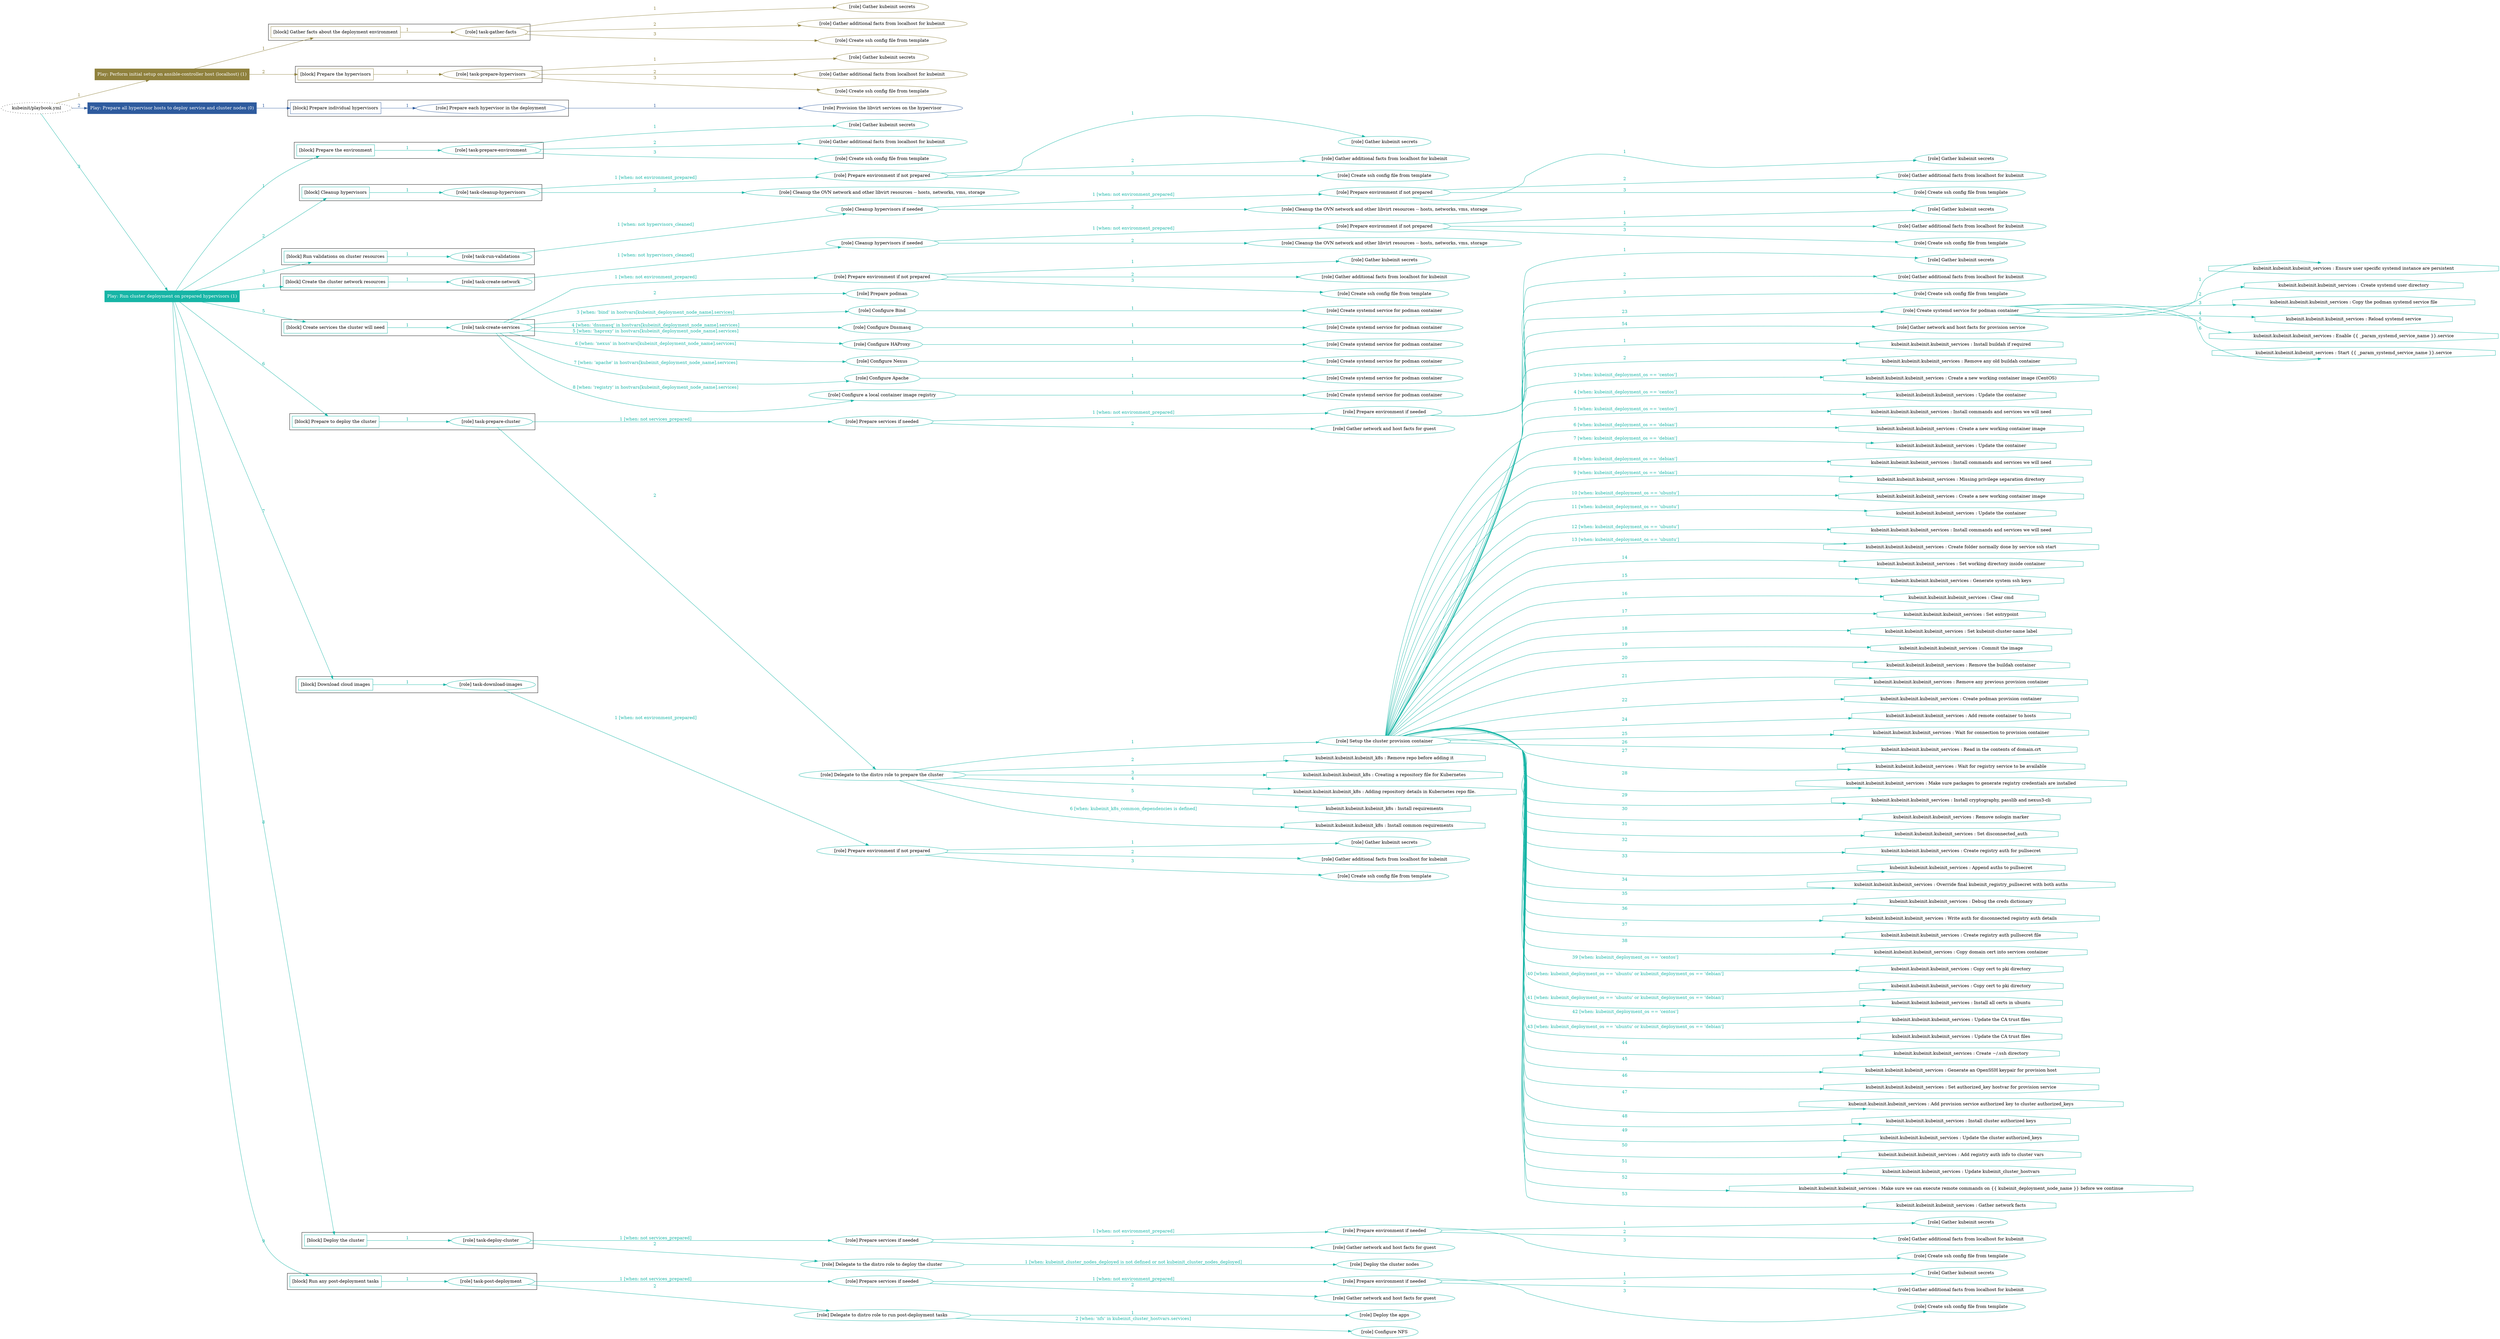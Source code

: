 digraph {
	graph [concentrate=true ordering=in rankdir=LR ratio=fill]
	edge [esep=5 sep=10]
	"kubeinit/playbook.yml" [URL="/home/runner/work/kubeinit/kubeinit/kubeinit/playbook.yml" id=playbook_a4ba65e0 style=dotted]
	play_34f7935e [label="Play: Perform initial setup on ansible-controller host (localhost) (1)" URL="/home/runner/work/kubeinit/kubeinit/kubeinit/playbook.yml" color="#8f813d" fontcolor="#ffffff" id=play_34f7935e shape=box style=filled tooltip=localhost]
	"kubeinit/playbook.yml" -> play_34f7935e [label="1 " color="#8f813d" fontcolor="#8f813d" id=edge_52525c62 labeltooltip="1 " tooltip="1 "]
	subgraph "Gather kubeinit secrets" {
		role_0c5d5a4f [label="[role] Gather kubeinit secrets" URL="/home/runner/.ansible/collections/ansible_collections/kubeinit/kubeinit/roles/kubeinit_prepare/tasks/gather_kubeinit_facts.yml" color="#8f813d" id=role_0c5d5a4f tooltip="Gather kubeinit secrets"]
	}
	subgraph "Gather additional facts from localhost for kubeinit" {
		role_6ba0d34f [label="[role] Gather additional facts from localhost for kubeinit" URL="/home/runner/.ansible/collections/ansible_collections/kubeinit/kubeinit/roles/kubeinit_prepare/tasks/gather_kubeinit_facts.yml" color="#8f813d" id=role_6ba0d34f tooltip="Gather additional facts from localhost for kubeinit"]
	}
	subgraph "Create ssh config file from template" {
		role_04ec7a0e [label="[role] Create ssh config file from template" URL="/home/runner/.ansible/collections/ansible_collections/kubeinit/kubeinit/roles/kubeinit_prepare/tasks/gather_kubeinit_facts.yml" color="#8f813d" id=role_04ec7a0e tooltip="Create ssh config file from template"]
	}
	subgraph "task-gather-facts" {
		role_196ba1f4 [label="[role] task-gather-facts" URL="/home/runner/work/kubeinit/kubeinit/kubeinit/playbook.yml" color="#8f813d" id=role_196ba1f4 tooltip="task-gather-facts"]
		role_196ba1f4 -> role_0c5d5a4f [label="1 " color="#8f813d" fontcolor="#8f813d" id=edge_ba27afb9 labeltooltip="1 " tooltip="1 "]
		role_196ba1f4 -> role_6ba0d34f [label="2 " color="#8f813d" fontcolor="#8f813d" id=edge_04f6b7f4 labeltooltip="2 " tooltip="2 "]
		role_196ba1f4 -> role_04ec7a0e [label="3 " color="#8f813d" fontcolor="#8f813d" id=edge_ff5eeb8a labeltooltip="3 " tooltip="3 "]
	}
	subgraph "Gather kubeinit secrets" {
		role_9b1d6c4d [label="[role] Gather kubeinit secrets" URL="/home/runner/.ansible/collections/ansible_collections/kubeinit/kubeinit/roles/kubeinit_prepare/tasks/gather_kubeinit_facts.yml" color="#8f813d" id=role_9b1d6c4d tooltip="Gather kubeinit secrets"]
	}
	subgraph "Gather additional facts from localhost for kubeinit" {
		role_7b034f55 [label="[role] Gather additional facts from localhost for kubeinit" URL="/home/runner/.ansible/collections/ansible_collections/kubeinit/kubeinit/roles/kubeinit_prepare/tasks/gather_kubeinit_facts.yml" color="#8f813d" id=role_7b034f55 tooltip="Gather additional facts from localhost for kubeinit"]
	}
	subgraph "Create ssh config file from template" {
		role_71482e42 [label="[role] Create ssh config file from template" URL="/home/runner/.ansible/collections/ansible_collections/kubeinit/kubeinit/roles/kubeinit_prepare/tasks/gather_kubeinit_facts.yml" color="#8f813d" id=role_71482e42 tooltip="Create ssh config file from template"]
	}
	subgraph "task-prepare-hypervisors" {
		role_0c9b20af [label="[role] task-prepare-hypervisors" URL="/home/runner/work/kubeinit/kubeinit/kubeinit/playbook.yml" color="#8f813d" id=role_0c9b20af tooltip="task-prepare-hypervisors"]
		role_0c9b20af -> role_9b1d6c4d [label="1 " color="#8f813d" fontcolor="#8f813d" id=edge_49da8b0b labeltooltip="1 " tooltip="1 "]
		role_0c9b20af -> role_7b034f55 [label="2 " color="#8f813d" fontcolor="#8f813d" id=edge_bcccefcc labeltooltip="2 " tooltip="2 "]
		role_0c9b20af -> role_71482e42 [label="3 " color="#8f813d" fontcolor="#8f813d" id=edge_3d9c2b5e labeltooltip="3 " tooltip="3 "]
	}
	subgraph "Play: Perform initial setup on ansible-controller host (localhost) (1)" {
		play_34f7935e -> block_36e5e413 [label=1 color="#8f813d" fontcolor="#8f813d" id=edge_fe2212c0 labeltooltip=1 tooltip=1]
		subgraph cluster_block_36e5e413 {
			block_36e5e413 [label="[block] Gather facts about the deployment environment" URL="/home/runner/work/kubeinit/kubeinit/kubeinit/playbook.yml" color="#8f813d" id=block_36e5e413 labeltooltip="Gather facts about the deployment environment" shape=box tooltip="Gather facts about the deployment environment"]
			block_36e5e413 -> role_196ba1f4 [label="1 " color="#8f813d" fontcolor="#8f813d" id=edge_0cea5f5b labeltooltip="1 " tooltip="1 "]
		}
		play_34f7935e -> block_36bac44f [label=2 color="#8f813d" fontcolor="#8f813d" id=edge_f55b407b labeltooltip=2 tooltip=2]
		subgraph cluster_block_36bac44f {
			block_36bac44f [label="[block] Prepare the hypervisors" URL="/home/runner/work/kubeinit/kubeinit/kubeinit/playbook.yml" color="#8f813d" id=block_36bac44f labeltooltip="Prepare the hypervisors" shape=box tooltip="Prepare the hypervisors"]
			block_36bac44f -> role_0c9b20af [label="1 " color="#8f813d" fontcolor="#8f813d" id=edge_b6e35ca0 labeltooltip="1 " tooltip="1 "]
		}
	}
	play_0865dfb4 [label="Play: Prepare all hypervisor hosts to deploy service and cluster nodes (0)" URL="/home/runner/work/kubeinit/kubeinit/kubeinit/playbook.yml" color="#2e5b9e" fontcolor="#ffffff" id=play_0865dfb4 shape=box style=filled tooltip="Play: Prepare all hypervisor hosts to deploy service and cluster nodes (0)"]
	"kubeinit/playbook.yml" -> play_0865dfb4 [label="2 " color="#2e5b9e" fontcolor="#2e5b9e" id=edge_356b26c6 labeltooltip="2 " tooltip="2 "]
	subgraph "Provision the libvirt services on the hypervisor" {
		role_72802492 [label="[role] Provision the libvirt services on the hypervisor" URL="/home/runner/.ansible/collections/ansible_collections/kubeinit/kubeinit/roles/kubeinit_prepare/tasks/prepare_hypervisor.yml" color="#2e5b9e" id=role_72802492 tooltip="Provision the libvirt services on the hypervisor"]
	}
	subgraph "Prepare each hypervisor in the deployment" {
		role_334c4404 [label="[role] Prepare each hypervisor in the deployment" URL="/home/runner/work/kubeinit/kubeinit/kubeinit/playbook.yml" color="#2e5b9e" id=role_334c4404 tooltip="Prepare each hypervisor in the deployment"]
		role_334c4404 -> role_72802492 [label="1 " color="#2e5b9e" fontcolor="#2e5b9e" id=edge_a77b44d1 labeltooltip="1 " tooltip="1 "]
	}
	subgraph "Play: Prepare all hypervisor hosts to deploy service and cluster nodes (0)" {
		play_0865dfb4 -> block_81d7ec9e [label=1 color="#2e5b9e" fontcolor="#2e5b9e" id=edge_e786623b labeltooltip=1 tooltip=1]
		subgraph cluster_block_81d7ec9e {
			block_81d7ec9e [label="[block] Prepare individual hypervisors" URL="/home/runner/work/kubeinit/kubeinit/kubeinit/playbook.yml" color="#2e5b9e" id=block_81d7ec9e labeltooltip="Prepare individual hypervisors" shape=box tooltip="Prepare individual hypervisors"]
			block_81d7ec9e -> role_334c4404 [label="1 " color="#2e5b9e" fontcolor="#2e5b9e" id=edge_9b894aa3 labeltooltip="1 " tooltip="1 "]
		}
	}
	play_245eecb3 [label="Play: Run cluster deployment on prepared hypervisors (1)" URL="/home/runner/work/kubeinit/kubeinit/kubeinit/playbook.yml" color="#17b5a6" fontcolor="#ffffff" id=play_245eecb3 shape=box style=filled tooltip=localhost]
	"kubeinit/playbook.yml" -> play_245eecb3 [label="3 " color="#17b5a6" fontcolor="#17b5a6" id=edge_0e025778 labeltooltip="3 " tooltip="3 "]
	subgraph "Gather kubeinit secrets" {
		role_ce60e75d [label="[role] Gather kubeinit secrets" URL="/home/runner/.ansible/collections/ansible_collections/kubeinit/kubeinit/roles/kubeinit_prepare/tasks/gather_kubeinit_facts.yml" color="#17b5a6" id=role_ce60e75d tooltip="Gather kubeinit secrets"]
	}
	subgraph "Gather additional facts from localhost for kubeinit" {
		role_c0f464f1 [label="[role] Gather additional facts from localhost for kubeinit" URL="/home/runner/.ansible/collections/ansible_collections/kubeinit/kubeinit/roles/kubeinit_prepare/tasks/gather_kubeinit_facts.yml" color="#17b5a6" id=role_c0f464f1 tooltip="Gather additional facts from localhost for kubeinit"]
	}
	subgraph "Create ssh config file from template" {
		role_a2d36316 [label="[role] Create ssh config file from template" URL="/home/runner/.ansible/collections/ansible_collections/kubeinit/kubeinit/roles/kubeinit_prepare/tasks/gather_kubeinit_facts.yml" color="#17b5a6" id=role_a2d36316 tooltip="Create ssh config file from template"]
	}
	subgraph "task-prepare-environment" {
		role_826f72a5 [label="[role] task-prepare-environment" URL="/home/runner/work/kubeinit/kubeinit/kubeinit/playbook.yml" color="#17b5a6" id=role_826f72a5 tooltip="task-prepare-environment"]
		role_826f72a5 -> role_ce60e75d [label="1 " color="#17b5a6" fontcolor="#17b5a6" id=edge_b77810e0 labeltooltip="1 " tooltip="1 "]
		role_826f72a5 -> role_c0f464f1 [label="2 " color="#17b5a6" fontcolor="#17b5a6" id=edge_8e8b1849 labeltooltip="2 " tooltip="2 "]
		role_826f72a5 -> role_a2d36316 [label="3 " color="#17b5a6" fontcolor="#17b5a6" id=edge_a7149a38 labeltooltip="3 " tooltip="3 "]
	}
	subgraph "Gather kubeinit secrets" {
		role_a0e06cd2 [label="[role] Gather kubeinit secrets" URL="/home/runner/.ansible/collections/ansible_collections/kubeinit/kubeinit/roles/kubeinit_prepare/tasks/gather_kubeinit_facts.yml" color="#17b5a6" id=role_a0e06cd2 tooltip="Gather kubeinit secrets"]
	}
	subgraph "Gather additional facts from localhost for kubeinit" {
		role_8c54fda4 [label="[role] Gather additional facts from localhost for kubeinit" URL="/home/runner/.ansible/collections/ansible_collections/kubeinit/kubeinit/roles/kubeinit_prepare/tasks/gather_kubeinit_facts.yml" color="#17b5a6" id=role_8c54fda4 tooltip="Gather additional facts from localhost for kubeinit"]
	}
	subgraph "Create ssh config file from template" {
		role_95014e58 [label="[role] Create ssh config file from template" URL="/home/runner/.ansible/collections/ansible_collections/kubeinit/kubeinit/roles/kubeinit_prepare/tasks/gather_kubeinit_facts.yml" color="#17b5a6" id=role_95014e58 tooltip="Create ssh config file from template"]
	}
	subgraph "Prepare environment if not prepared" {
		role_4f1d3261 [label="[role] Prepare environment if not prepared" URL="/home/runner/.ansible/collections/ansible_collections/kubeinit/kubeinit/roles/kubeinit_prepare/tasks/cleanup_hypervisors.yml" color="#17b5a6" id=role_4f1d3261 tooltip="Prepare environment if not prepared"]
		role_4f1d3261 -> role_a0e06cd2 [label="1 " color="#17b5a6" fontcolor="#17b5a6" id=edge_8b7077e5 labeltooltip="1 " tooltip="1 "]
		role_4f1d3261 -> role_8c54fda4 [label="2 " color="#17b5a6" fontcolor="#17b5a6" id=edge_453eb03e labeltooltip="2 " tooltip="2 "]
		role_4f1d3261 -> role_95014e58 [label="3 " color="#17b5a6" fontcolor="#17b5a6" id=edge_96f6ce79 labeltooltip="3 " tooltip="3 "]
	}
	subgraph "Cleanup the OVN network and other libvirt resources -- hosts, networks, vms, storage" {
		role_0f5c7eab [label="[role] Cleanup the OVN network and other libvirt resources -- hosts, networks, vms, storage" URL="/home/runner/.ansible/collections/ansible_collections/kubeinit/kubeinit/roles/kubeinit_prepare/tasks/cleanup_hypervisors.yml" color="#17b5a6" id=role_0f5c7eab tooltip="Cleanup the OVN network and other libvirt resources -- hosts, networks, vms, storage"]
	}
	subgraph "task-cleanup-hypervisors" {
		role_b77b1090 [label="[role] task-cleanup-hypervisors" URL="/home/runner/work/kubeinit/kubeinit/kubeinit/playbook.yml" color="#17b5a6" id=role_b77b1090 tooltip="task-cleanup-hypervisors"]
		role_b77b1090 -> role_4f1d3261 [label="1 [when: not environment_prepared]" color="#17b5a6" fontcolor="#17b5a6" id=edge_ee29d95b labeltooltip="1 [when: not environment_prepared]" tooltip="1 [when: not environment_prepared]"]
		role_b77b1090 -> role_0f5c7eab [label="2 " color="#17b5a6" fontcolor="#17b5a6" id=edge_0ec44bac labeltooltip="2 " tooltip="2 "]
	}
	subgraph "Gather kubeinit secrets" {
		role_f2f37806 [label="[role] Gather kubeinit secrets" URL="/home/runner/.ansible/collections/ansible_collections/kubeinit/kubeinit/roles/kubeinit_prepare/tasks/gather_kubeinit_facts.yml" color="#17b5a6" id=role_f2f37806 tooltip="Gather kubeinit secrets"]
	}
	subgraph "Gather additional facts from localhost for kubeinit" {
		role_aa3c1b53 [label="[role] Gather additional facts from localhost for kubeinit" URL="/home/runner/.ansible/collections/ansible_collections/kubeinit/kubeinit/roles/kubeinit_prepare/tasks/gather_kubeinit_facts.yml" color="#17b5a6" id=role_aa3c1b53 tooltip="Gather additional facts from localhost for kubeinit"]
	}
	subgraph "Create ssh config file from template" {
		role_6248cdfe [label="[role] Create ssh config file from template" URL="/home/runner/.ansible/collections/ansible_collections/kubeinit/kubeinit/roles/kubeinit_prepare/tasks/gather_kubeinit_facts.yml" color="#17b5a6" id=role_6248cdfe tooltip="Create ssh config file from template"]
	}
	subgraph "Prepare environment if not prepared" {
		role_c456c402 [label="[role] Prepare environment if not prepared" URL="/home/runner/.ansible/collections/ansible_collections/kubeinit/kubeinit/roles/kubeinit_prepare/tasks/cleanup_hypervisors.yml" color="#17b5a6" id=role_c456c402 tooltip="Prepare environment if not prepared"]
		role_c456c402 -> role_f2f37806 [label="1 " color="#17b5a6" fontcolor="#17b5a6" id=edge_039caecb labeltooltip="1 " tooltip="1 "]
		role_c456c402 -> role_aa3c1b53 [label="2 " color="#17b5a6" fontcolor="#17b5a6" id=edge_c9f824e7 labeltooltip="2 " tooltip="2 "]
		role_c456c402 -> role_6248cdfe [label="3 " color="#17b5a6" fontcolor="#17b5a6" id=edge_97383398 labeltooltip="3 " tooltip="3 "]
	}
	subgraph "Cleanup the OVN network and other libvirt resources -- hosts, networks, vms, storage" {
		role_d95d61e4 [label="[role] Cleanup the OVN network and other libvirt resources -- hosts, networks, vms, storage" URL="/home/runner/.ansible/collections/ansible_collections/kubeinit/kubeinit/roles/kubeinit_prepare/tasks/cleanup_hypervisors.yml" color="#17b5a6" id=role_d95d61e4 tooltip="Cleanup the OVN network and other libvirt resources -- hosts, networks, vms, storage"]
	}
	subgraph "Cleanup hypervisors if needed" {
		role_a2862b1b [label="[role] Cleanup hypervisors if needed" URL="/home/runner/.ansible/collections/ansible_collections/kubeinit/kubeinit/roles/kubeinit_validations/tasks/main.yml" color="#17b5a6" id=role_a2862b1b tooltip="Cleanup hypervisors if needed"]
		role_a2862b1b -> role_c456c402 [label="1 [when: not environment_prepared]" color="#17b5a6" fontcolor="#17b5a6" id=edge_f2162133 labeltooltip="1 [when: not environment_prepared]" tooltip="1 [when: not environment_prepared]"]
		role_a2862b1b -> role_d95d61e4 [label="2 " color="#17b5a6" fontcolor="#17b5a6" id=edge_48ce9f8d labeltooltip="2 " tooltip="2 "]
	}
	subgraph "task-run-validations" {
		role_3393a134 [label="[role] task-run-validations" URL="/home/runner/work/kubeinit/kubeinit/kubeinit/playbook.yml" color="#17b5a6" id=role_3393a134 tooltip="task-run-validations"]
		role_3393a134 -> role_a2862b1b [label="1 [when: not hypervisors_cleaned]" color="#17b5a6" fontcolor="#17b5a6" id=edge_331fdffe labeltooltip="1 [when: not hypervisors_cleaned]" tooltip="1 [when: not hypervisors_cleaned]"]
	}
	subgraph "Gather kubeinit secrets" {
		role_499db9be [label="[role] Gather kubeinit secrets" URL="/home/runner/.ansible/collections/ansible_collections/kubeinit/kubeinit/roles/kubeinit_prepare/tasks/gather_kubeinit_facts.yml" color="#17b5a6" id=role_499db9be tooltip="Gather kubeinit secrets"]
	}
	subgraph "Gather additional facts from localhost for kubeinit" {
		role_97e71b98 [label="[role] Gather additional facts from localhost for kubeinit" URL="/home/runner/.ansible/collections/ansible_collections/kubeinit/kubeinit/roles/kubeinit_prepare/tasks/gather_kubeinit_facts.yml" color="#17b5a6" id=role_97e71b98 tooltip="Gather additional facts from localhost for kubeinit"]
	}
	subgraph "Create ssh config file from template" {
		role_743af4aa [label="[role] Create ssh config file from template" URL="/home/runner/.ansible/collections/ansible_collections/kubeinit/kubeinit/roles/kubeinit_prepare/tasks/gather_kubeinit_facts.yml" color="#17b5a6" id=role_743af4aa tooltip="Create ssh config file from template"]
	}
	subgraph "Prepare environment if not prepared" {
		role_6570706f [label="[role] Prepare environment if not prepared" URL="/home/runner/.ansible/collections/ansible_collections/kubeinit/kubeinit/roles/kubeinit_prepare/tasks/cleanup_hypervisors.yml" color="#17b5a6" id=role_6570706f tooltip="Prepare environment if not prepared"]
		role_6570706f -> role_499db9be [label="1 " color="#17b5a6" fontcolor="#17b5a6" id=edge_2e2b2d3f labeltooltip="1 " tooltip="1 "]
		role_6570706f -> role_97e71b98 [label="2 " color="#17b5a6" fontcolor="#17b5a6" id=edge_9d6ce4a9 labeltooltip="2 " tooltip="2 "]
		role_6570706f -> role_743af4aa [label="3 " color="#17b5a6" fontcolor="#17b5a6" id=edge_1600b818 labeltooltip="3 " tooltip="3 "]
	}
	subgraph "Cleanup the OVN network and other libvirt resources -- hosts, networks, vms, storage" {
		role_5d1b995f [label="[role] Cleanup the OVN network and other libvirt resources -- hosts, networks, vms, storage" URL="/home/runner/.ansible/collections/ansible_collections/kubeinit/kubeinit/roles/kubeinit_prepare/tasks/cleanup_hypervisors.yml" color="#17b5a6" id=role_5d1b995f tooltip="Cleanup the OVN network and other libvirt resources -- hosts, networks, vms, storage"]
	}
	subgraph "Cleanup hypervisors if needed" {
		role_dcb350af [label="[role] Cleanup hypervisors if needed" URL="/home/runner/.ansible/collections/ansible_collections/kubeinit/kubeinit/roles/kubeinit_libvirt/tasks/create_network.yml" color="#17b5a6" id=role_dcb350af tooltip="Cleanup hypervisors if needed"]
		role_dcb350af -> role_6570706f [label="1 [when: not environment_prepared]" color="#17b5a6" fontcolor="#17b5a6" id=edge_7e56c581 labeltooltip="1 [when: not environment_prepared]" tooltip="1 [when: not environment_prepared]"]
		role_dcb350af -> role_5d1b995f [label="2 " color="#17b5a6" fontcolor="#17b5a6" id=edge_8fb47662 labeltooltip="2 " tooltip="2 "]
	}
	subgraph "task-create-network" {
		role_9756ffd3 [label="[role] task-create-network" URL="/home/runner/work/kubeinit/kubeinit/kubeinit/playbook.yml" color="#17b5a6" id=role_9756ffd3 tooltip="task-create-network"]
		role_9756ffd3 -> role_dcb350af [label="1 [when: not hypervisors_cleaned]" color="#17b5a6" fontcolor="#17b5a6" id=edge_872209e6 labeltooltip="1 [when: not hypervisors_cleaned]" tooltip="1 [when: not hypervisors_cleaned]"]
	}
	subgraph "Gather kubeinit secrets" {
		role_ee88cc40 [label="[role] Gather kubeinit secrets" URL="/home/runner/.ansible/collections/ansible_collections/kubeinit/kubeinit/roles/kubeinit_prepare/tasks/gather_kubeinit_facts.yml" color="#17b5a6" id=role_ee88cc40 tooltip="Gather kubeinit secrets"]
	}
	subgraph "Gather additional facts from localhost for kubeinit" {
		role_06b2d931 [label="[role] Gather additional facts from localhost for kubeinit" URL="/home/runner/.ansible/collections/ansible_collections/kubeinit/kubeinit/roles/kubeinit_prepare/tasks/gather_kubeinit_facts.yml" color="#17b5a6" id=role_06b2d931 tooltip="Gather additional facts from localhost for kubeinit"]
	}
	subgraph "Create ssh config file from template" {
		role_002ece2d [label="[role] Create ssh config file from template" URL="/home/runner/.ansible/collections/ansible_collections/kubeinit/kubeinit/roles/kubeinit_prepare/tasks/gather_kubeinit_facts.yml" color="#17b5a6" id=role_002ece2d tooltip="Create ssh config file from template"]
	}
	subgraph "Prepare environment if not prepared" {
		role_c32d1293 [label="[role] Prepare environment if not prepared" URL="/home/runner/.ansible/collections/ansible_collections/kubeinit/kubeinit/roles/kubeinit_services/tasks/main.yml" color="#17b5a6" id=role_c32d1293 tooltip="Prepare environment if not prepared"]
		role_c32d1293 -> role_ee88cc40 [label="1 " color="#17b5a6" fontcolor="#17b5a6" id=edge_94dbce51 labeltooltip="1 " tooltip="1 "]
		role_c32d1293 -> role_06b2d931 [label="2 " color="#17b5a6" fontcolor="#17b5a6" id=edge_311d3a69 labeltooltip="2 " tooltip="2 "]
		role_c32d1293 -> role_002ece2d [label="3 " color="#17b5a6" fontcolor="#17b5a6" id=edge_15c4e9f8 labeltooltip="3 " tooltip="3 "]
	}
	subgraph "Prepare podman" {
		role_9dd59b08 [label="[role] Prepare podman" URL="/home/runner/.ansible/collections/ansible_collections/kubeinit/kubeinit/roles/kubeinit_services/tasks/00_create_service_pod.yml" color="#17b5a6" id=role_9dd59b08 tooltip="Prepare podman"]
	}
	subgraph "Create systemd service for podman container" {
		role_cfc96a17 [label="[role] Create systemd service for podman container" URL="/home/runner/.ansible/collections/ansible_collections/kubeinit/kubeinit/roles/kubeinit_bind/tasks/main.yml" color="#17b5a6" id=role_cfc96a17 tooltip="Create systemd service for podman container"]
	}
	subgraph "Configure Bind" {
		role_a65efe5d [label="[role] Configure Bind" URL="/home/runner/.ansible/collections/ansible_collections/kubeinit/kubeinit/roles/kubeinit_services/tasks/start_services_containers.yml" color="#17b5a6" id=role_a65efe5d tooltip="Configure Bind"]
		role_a65efe5d -> role_cfc96a17 [label="1 " color="#17b5a6" fontcolor="#17b5a6" id=edge_c32862ff labeltooltip="1 " tooltip="1 "]
	}
	subgraph "Create systemd service for podman container" {
		role_c0e74fdc [label="[role] Create systemd service for podman container" URL="/home/runner/.ansible/collections/ansible_collections/kubeinit/kubeinit/roles/kubeinit_dnsmasq/tasks/main.yml" color="#17b5a6" id=role_c0e74fdc tooltip="Create systemd service for podman container"]
	}
	subgraph "Configure Dnsmasq" {
		role_549b36fb [label="[role] Configure Dnsmasq" URL="/home/runner/.ansible/collections/ansible_collections/kubeinit/kubeinit/roles/kubeinit_services/tasks/start_services_containers.yml" color="#17b5a6" id=role_549b36fb tooltip="Configure Dnsmasq"]
		role_549b36fb -> role_c0e74fdc [label="1 " color="#17b5a6" fontcolor="#17b5a6" id=edge_e8f22041 labeltooltip="1 " tooltip="1 "]
	}
	subgraph "Create systemd service for podman container" {
		role_82880112 [label="[role] Create systemd service for podman container" URL="/home/runner/.ansible/collections/ansible_collections/kubeinit/kubeinit/roles/kubeinit_haproxy/tasks/main.yml" color="#17b5a6" id=role_82880112 tooltip="Create systemd service for podman container"]
	}
	subgraph "Configure HAProxy" {
		role_809ead9a [label="[role] Configure HAProxy" URL="/home/runner/.ansible/collections/ansible_collections/kubeinit/kubeinit/roles/kubeinit_services/tasks/start_services_containers.yml" color="#17b5a6" id=role_809ead9a tooltip="Configure HAProxy"]
		role_809ead9a -> role_82880112 [label="1 " color="#17b5a6" fontcolor="#17b5a6" id=edge_032d21f3 labeltooltip="1 " tooltip="1 "]
	}
	subgraph "Create systemd service for podman container" {
		role_dfbc1442 [label="[role] Create systemd service for podman container" URL="/home/runner/.ansible/collections/ansible_collections/kubeinit/kubeinit/roles/kubeinit_nexus/tasks/main.yml" color="#17b5a6" id=role_dfbc1442 tooltip="Create systemd service for podman container"]
	}
	subgraph "Configure Nexus" {
		role_f8a68d21 [label="[role] Configure Nexus" URL="/home/runner/.ansible/collections/ansible_collections/kubeinit/kubeinit/roles/kubeinit_services/tasks/start_services_containers.yml" color="#17b5a6" id=role_f8a68d21 tooltip="Configure Nexus"]
		role_f8a68d21 -> role_dfbc1442 [label="1 " color="#17b5a6" fontcolor="#17b5a6" id=edge_f9a535ae labeltooltip="1 " tooltip="1 "]
	}
	subgraph "Create systemd service for podman container" {
		role_995db3ce [label="[role] Create systemd service for podman container" URL="/home/runner/.ansible/collections/ansible_collections/kubeinit/kubeinit/roles/kubeinit_apache/tasks/main.yml" color="#17b5a6" id=role_995db3ce tooltip="Create systemd service for podman container"]
	}
	subgraph "Configure Apache" {
		role_087e0acf [label="[role] Configure Apache" URL="/home/runner/.ansible/collections/ansible_collections/kubeinit/kubeinit/roles/kubeinit_services/tasks/start_services_containers.yml" color="#17b5a6" id=role_087e0acf tooltip="Configure Apache"]
		role_087e0acf -> role_995db3ce [label="1 " color="#17b5a6" fontcolor="#17b5a6" id=edge_2df8050e labeltooltip="1 " tooltip="1 "]
	}
	subgraph "Create systemd service for podman container" {
		role_7ebccab8 [label="[role] Create systemd service for podman container" URL="/home/runner/.ansible/collections/ansible_collections/kubeinit/kubeinit/roles/kubeinit_registry/tasks/main.yml" color="#17b5a6" id=role_7ebccab8 tooltip="Create systemd service for podman container"]
	}
	subgraph "Configure a local container image registry" {
		role_db985483 [label="[role] Configure a local container image registry" URL="/home/runner/.ansible/collections/ansible_collections/kubeinit/kubeinit/roles/kubeinit_services/tasks/start_services_containers.yml" color="#17b5a6" id=role_db985483 tooltip="Configure a local container image registry"]
		role_db985483 -> role_7ebccab8 [label="1 " color="#17b5a6" fontcolor="#17b5a6" id=edge_491e9b0a labeltooltip="1 " tooltip="1 "]
	}
	subgraph "task-create-services" {
		role_36e4bac3 [label="[role] task-create-services" URL="/home/runner/work/kubeinit/kubeinit/kubeinit/playbook.yml" color="#17b5a6" id=role_36e4bac3 tooltip="task-create-services"]
		role_36e4bac3 -> role_c32d1293 [label="1 [when: not environment_prepared]" color="#17b5a6" fontcolor="#17b5a6" id=edge_87d64e8d labeltooltip="1 [when: not environment_prepared]" tooltip="1 [when: not environment_prepared]"]
		role_36e4bac3 -> role_9dd59b08 [label="2 " color="#17b5a6" fontcolor="#17b5a6" id=edge_3460dcef labeltooltip="2 " tooltip="2 "]
		role_36e4bac3 -> role_a65efe5d [label="3 [when: 'bind' in hostvars[kubeinit_deployment_node_name].services]" color="#17b5a6" fontcolor="#17b5a6" id=edge_b0e47d7e labeltooltip="3 [when: 'bind' in hostvars[kubeinit_deployment_node_name].services]" tooltip="3 [when: 'bind' in hostvars[kubeinit_deployment_node_name].services]"]
		role_36e4bac3 -> role_549b36fb [label="4 [when: 'dnsmasq' in hostvars[kubeinit_deployment_node_name].services]" color="#17b5a6" fontcolor="#17b5a6" id=edge_f799d421 labeltooltip="4 [when: 'dnsmasq' in hostvars[kubeinit_deployment_node_name].services]" tooltip="4 [when: 'dnsmasq' in hostvars[kubeinit_deployment_node_name].services]"]
		role_36e4bac3 -> role_809ead9a [label="5 [when: 'haproxy' in hostvars[kubeinit_deployment_node_name].services]" color="#17b5a6" fontcolor="#17b5a6" id=edge_8ff0716a labeltooltip="5 [when: 'haproxy' in hostvars[kubeinit_deployment_node_name].services]" tooltip="5 [when: 'haproxy' in hostvars[kubeinit_deployment_node_name].services]"]
		role_36e4bac3 -> role_f8a68d21 [label="6 [when: 'nexus' in hostvars[kubeinit_deployment_node_name].services]" color="#17b5a6" fontcolor="#17b5a6" id=edge_3078a84d labeltooltip="6 [when: 'nexus' in hostvars[kubeinit_deployment_node_name].services]" tooltip="6 [when: 'nexus' in hostvars[kubeinit_deployment_node_name].services]"]
		role_36e4bac3 -> role_087e0acf [label="7 [when: 'apache' in hostvars[kubeinit_deployment_node_name].services]" color="#17b5a6" fontcolor="#17b5a6" id=edge_368cdc46 labeltooltip="7 [when: 'apache' in hostvars[kubeinit_deployment_node_name].services]" tooltip="7 [when: 'apache' in hostvars[kubeinit_deployment_node_name].services]"]
		role_36e4bac3 -> role_db985483 [label="8 [when: 'registry' in hostvars[kubeinit_deployment_node_name].services]" color="#17b5a6" fontcolor="#17b5a6" id=edge_1cf8b25a labeltooltip="8 [when: 'registry' in hostvars[kubeinit_deployment_node_name].services]" tooltip="8 [when: 'registry' in hostvars[kubeinit_deployment_node_name].services]"]
	}
	subgraph "Gather kubeinit secrets" {
		role_85d1bd02 [label="[role] Gather kubeinit secrets" URL="/home/runner/.ansible/collections/ansible_collections/kubeinit/kubeinit/roles/kubeinit_prepare/tasks/gather_kubeinit_facts.yml" color="#17b5a6" id=role_85d1bd02 tooltip="Gather kubeinit secrets"]
	}
	subgraph "Gather additional facts from localhost for kubeinit" {
		role_8576368e [label="[role] Gather additional facts from localhost for kubeinit" URL="/home/runner/.ansible/collections/ansible_collections/kubeinit/kubeinit/roles/kubeinit_prepare/tasks/gather_kubeinit_facts.yml" color="#17b5a6" id=role_8576368e tooltip="Gather additional facts from localhost for kubeinit"]
	}
	subgraph "Create ssh config file from template" {
		role_ad1a5624 [label="[role] Create ssh config file from template" URL="/home/runner/.ansible/collections/ansible_collections/kubeinit/kubeinit/roles/kubeinit_prepare/tasks/gather_kubeinit_facts.yml" color="#17b5a6" id=role_ad1a5624 tooltip="Create ssh config file from template"]
	}
	subgraph "Prepare environment if needed" {
		role_b6b8ebfc [label="[role] Prepare environment if needed" URL="/home/runner/.ansible/collections/ansible_collections/kubeinit/kubeinit/roles/kubeinit_services/tasks/prepare_services.yml" color="#17b5a6" id=role_b6b8ebfc tooltip="Prepare environment if needed"]
		role_b6b8ebfc -> role_85d1bd02 [label="1 " color="#17b5a6" fontcolor="#17b5a6" id=edge_e4ea52e3 labeltooltip="1 " tooltip="1 "]
		role_b6b8ebfc -> role_8576368e [label="2 " color="#17b5a6" fontcolor="#17b5a6" id=edge_3ff61672 labeltooltip="2 " tooltip="2 "]
		role_b6b8ebfc -> role_ad1a5624 [label="3 " color="#17b5a6" fontcolor="#17b5a6" id=edge_c5af7661 labeltooltip="3 " tooltip="3 "]
	}
	subgraph "Gather network and host facts for guest" {
		role_b521a1e6 [label="[role] Gather network and host facts for guest" URL="/home/runner/.ansible/collections/ansible_collections/kubeinit/kubeinit/roles/kubeinit_services/tasks/prepare_services.yml" color="#17b5a6" id=role_b521a1e6 tooltip="Gather network and host facts for guest"]
	}
	subgraph "Prepare services if needed" {
		role_b99064c5 [label="[role] Prepare services if needed" URL="/home/runner/.ansible/collections/ansible_collections/kubeinit/kubeinit/roles/kubeinit_prepare/tasks/prepare_cluster.yml" color="#17b5a6" id=role_b99064c5 tooltip="Prepare services if needed"]
		role_b99064c5 -> role_b6b8ebfc [label="1 [when: not environment_prepared]" color="#17b5a6" fontcolor="#17b5a6" id=edge_0563b33b labeltooltip="1 [when: not environment_prepared]" tooltip="1 [when: not environment_prepared]"]
		role_b99064c5 -> role_b521a1e6 [label="2 " color="#17b5a6" fontcolor="#17b5a6" id=edge_0d762049 labeltooltip="2 " tooltip="2 "]
	}
	subgraph "Create systemd service for podman container" {
		role_36e10843 [label="[role] Create systemd service for podman container" URL="/home/runner/.ansible/collections/ansible_collections/kubeinit/kubeinit/roles/kubeinit_services/tasks/create_provision_container.yml" color="#17b5a6" id=role_36e10843 tooltip="Create systemd service for podman container"]
		task_a44bc8ff [label="kubeinit.kubeinit.kubeinit_services : Ensure user specific systemd instance are persistent" URL="/home/runner/.ansible/collections/ansible_collections/kubeinit/kubeinit/roles/kubeinit_services/tasks/create_managed_service.yml" color="#17b5a6" id=task_a44bc8ff shape=octagon tooltip="kubeinit.kubeinit.kubeinit_services : Ensure user specific systemd instance are persistent"]
		role_36e10843 -> task_a44bc8ff [label="1 " color="#17b5a6" fontcolor="#17b5a6" id=edge_a97228dc labeltooltip="1 " tooltip="1 "]
		task_aa8ae8ca [label="kubeinit.kubeinit.kubeinit_services : Create systemd user directory" URL="/home/runner/.ansible/collections/ansible_collections/kubeinit/kubeinit/roles/kubeinit_services/tasks/create_managed_service.yml" color="#17b5a6" id=task_aa8ae8ca shape=octagon tooltip="kubeinit.kubeinit.kubeinit_services : Create systemd user directory"]
		role_36e10843 -> task_aa8ae8ca [label="2 " color="#17b5a6" fontcolor="#17b5a6" id=edge_ccdb67f5 labeltooltip="2 " tooltip="2 "]
		task_73adb931 [label="kubeinit.kubeinit.kubeinit_services : Copy the podman systemd service file" URL="/home/runner/.ansible/collections/ansible_collections/kubeinit/kubeinit/roles/kubeinit_services/tasks/create_managed_service.yml" color="#17b5a6" id=task_73adb931 shape=octagon tooltip="kubeinit.kubeinit.kubeinit_services : Copy the podman systemd service file"]
		role_36e10843 -> task_73adb931 [label="3 " color="#17b5a6" fontcolor="#17b5a6" id=edge_e77139dc labeltooltip="3 " tooltip="3 "]
		task_03c986bd [label="kubeinit.kubeinit.kubeinit_services : Reload systemd service" URL="/home/runner/.ansible/collections/ansible_collections/kubeinit/kubeinit/roles/kubeinit_services/tasks/create_managed_service.yml" color="#17b5a6" id=task_03c986bd shape=octagon tooltip="kubeinit.kubeinit.kubeinit_services : Reload systemd service"]
		role_36e10843 -> task_03c986bd [label="4 " color="#17b5a6" fontcolor="#17b5a6" id=edge_3a54051b labeltooltip="4 " tooltip="4 "]
		task_2ad916c2 [label="kubeinit.kubeinit.kubeinit_services : Enable {{ _param_systemd_service_name }}.service" URL="/home/runner/.ansible/collections/ansible_collections/kubeinit/kubeinit/roles/kubeinit_services/tasks/create_managed_service.yml" color="#17b5a6" id=task_2ad916c2 shape=octagon tooltip="kubeinit.kubeinit.kubeinit_services : Enable {{ _param_systemd_service_name }}.service"]
		role_36e10843 -> task_2ad916c2 [label="5 " color="#17b5a6" fontcolor="#17b5a6" id=edge_91102e2d labeltooltip="5 " tooltip="5 "]
		task_7cffc6a2 [label="kubeinit.kubeinit.kubeinit_services : Start {{ _param_systemd_service_name }}.service" URL="/home/runner/.ansible/collections/ansible_collections/kubeinit/kubeinit/roles/kubeinit_services/tasks/create_managed_service.yml" color="#17b5a6" id=task_7cffc6a2 shape=octagon tooltip="kubeinit.kubeinit.kubeinit_services : Start {{ _param_systemd_service_name }}.service"]
		role_36e10843 -> task_7cffc6a2 [label="6 " color="#17b5a6" fontcolor="#17b5a6" id=edge_dbc323ae labeltooltip="6 " tooltip="6 "]
	}
	subgraph "Gather network and host facts for provision service" {
		role_eb395d4f [label="[role] Gather network and host facts for provision service" URL="/home/runner/.ansible/collections/ansible_collections/kubeinit/kubeinit/roles/kubeinit_services/tasks/create_provision_container.yml" color="#17b5a6" id=role_eb395d4f tooltip="Gather network and host facts for provision service"]
	}
	subgraph "Setup the cluster provision container" {
		role_55e8191a [label="[role] Setup the cluster provision container" URL="/home/runner/.ansible/collections/ansible_collections/kubeinit/kubeinit/roles/kubeinit_k8s/tasks/prepare_cluster.yml" color="#17b5a6" id=role_55e8191a tooltip="Setup the cluster provision container"]
		task_f280f587 [label="kubeinit.kubeinit.kubeinit_services : Install buildah if required" URL="/home/runner/.ansible/collections/ansible_collections/kubeinit/kubeinit/roles/kubeinit_services/tasks/create_provision_container.yml" color="#17b5a6" id=task_f280f587 shape=octagon tooltip="kubeinit.kubeinit.kubeinit_services : Install buildah if required"]
		role_55e8191a -> task_f280f587 [label="1 " color="#17b5a6" fontcolor="#17b5a6" id=edge_346eec84 labeltooltip="1 " tooltip="1 "]
		task_146a6dab [label="kubeinit.kubeinit.kubeinit_services : Remove any old buildah container" URL="/home/runner/.ansible/collections/ansible_collections/kubeinit/kubeinit/roles/kubeinit_services/tasks/create_provision_container.yml" color="#17b5a6" id=task_146a6dab shape=octagon tooltip="kubeinit.kubeinit.kubeinit_services : Remove any old buildah container"]
		role_55e8191a -> task_146a6dab [label="2 " color="#17b5a6" fontcolor="#17b5a6" id=edge_43775311 labeltooltip="2 " tooltip="2 "]
		task_58122278 [label="kubeinit.kubeinit.kubeinit_services : Create a new working container image (CentOS)" URL="/home/runner/.ansible/collections/ansible_collections/kubeinit/kubeinit/roles/kubeinit_services/tasks/create_provision_container.yml" color="#17b5a6" id=task_58122278 shape=octagon tooltip="kubeinit.kubeinit.kubeinit_services : Create a new working container image (CentOS)"]
		role_55e8191a -> task_58122278 [label="3 [when: kubeinit_deployment_os == 'centos']" color="#17b5a6" fontcolor="#17b5a6" id=edge_cf0ac267 labeltooltip="3 [when: kubeinit_deployment_os == 'centos']" tooltip="3 [when: kubeinit_deployment_os == 'centos']"]
		task_dd53577d [label="kubeinit.kubeinit.kubeinit_services : Update the container" URL="/home/runner/.ansible/collections/ansible_collections/kubeinit/kubeinit/roles/kubeinit_services/tasks/create_provision_container.yml" color="#17b5a6" id=task_dd53577d shape=octagon tooltip="kubeinit.kubeinit.kubeinit_services : Update the container"]
		role_55e8191a -> task_dd53577d [label="4 [when: kubeinit_deployment_os == 'centos']" color="#17b5a6" fontcolor="#17b5a6" id=edge_d95acced labeltooltip="4 [when: kubeinit_deployment_os == 'centos']" tooltip="4 [when: kubeinit_deployment_os == 'centos']"]
		task_b16fb4dd [label="kubeinit.kubeinit.kubeinit_services : Install commands and services we will need" URL="/home/runner/.ansible/collections/ansible_collections/kubeinit/kubeinit/roles/kubeinit_services/tasks/create_provision_container.yml" color="#17b5a6" id=task_b16fb4dd shape=octagon tooltip="kubeinit.kubeinit.kubeinit_services : Install commands and services we will need"]
		role_55e8191a -> task_b16fb4dd [label="5 [when: kubeinit_deployment_os == 'centos']" color="#17b5a6" fontcolor="#17b5a6" id=edge_3027704b labeltooltip="5 [when: kubeinit_deployment_os == 'centos']" tooltip="5 [when: kubeinit_deployment_os == 'centos']"]
		task_47f0edce [label="kubeinit.kubeinit.kubeinit_services : Create a new working container image" URL="/home/runner/.ansible/collections/ansible_collections/kubeinit/kubeinit/roles/kubeinit_services/tasks/create_provision_container.yml" color="#17b5a6" id=task_47f0edce shape=octagon tooltip="kubeinit.kubeinit.kubeinit_services : Create a new working container image"]
		role_55e8191a -> task_47f0edce [label="6 [when: kubeinit_deployment_os == 'debian']" color="#17b5a6" fontcolor="#17b5a6" id=edge_fdfd582b labeltooltip="6 [when: kubeinit_deployment_os == 'debian']" tooltip="6 [when: kubeinit_deployment_os == 'debian']"]
		task_d0b1561a [label="kubeinit.kubeinit.kubeinit_services : Update the container" URL="/home/runner/.ansible/collections/ansible_collections/kubeinit/kubeinit/roles/kubeinit_services/tasks/create_provision_container.yml" color="#17b5a6" id=task_d0b1561a shape=octagon tooltip="kubeinit.kubeinit.kubeinit_services : Update the container"]
		role_55e8191a -> task_d0b1561a [label="7 [when: kubeinit_deployment_os == 'debian']" color="#17b5a6" fontcolor="#17b5a6" id=edge_32b2d2a8 labeltooltip="7 [when: kubeinit_deployment_os == 'debian']" tooltip="7 [when: kubeinit_deployment_os == 'debian']"]
		task_a5f7af74 [label="kubeinit.kubeinit.kubeinit_services : Install commands and services we will need" URL="/home/runner/.ansible/collections/ansible_collections/kubeinit/kubeinit/roles/kubeinit_services/tasks/create_provision_container.yml" color="#17b5a6" id=task_a5f7af74 shape=octagon tooltip="kubeinit.kubeinit.kubeinit_services : Install commands and services we will need"]
		role_55e8191a -> task_a5f7af74 [label="8 [when: kubeinit_deployment_os == 'debian']" color="#17b5a6" fontcolor="#17b5a6" id=edge_f95c01be labeltooltip="8 [when: kubeinit_deployment_os == 'debian']" tooltip="8 [when: kubeinit_deployment_os == 'debian']"]
		task_5862c778 [label="kubeinit.kubeinit.kubeinit_services : Missing privilege separation directory" URL="/home/runner/.ansible/collections/ansible_collections/kubeinit/kubeinit/roles/kubeinit_services/tasks/create_provision_container.yml" color="#17b5a6" id=task_5862c778 shape=octagon tooltip="kubeinit.kubeinit.kubeinit_services : Missing privilege separation directory"]
		role_55e8191a -> task_5862c778 [label="9 [when: kubeinit_deployment_os == 'debian']" color="#17b5a6" fontcolor="#17b5a6" id=edge_04c693e5 labeltooltip="9 [when: kubeinit_deployment_os == 'debian']" tooltip="9 [when: kubeinit_deployment_os == 'debian']"]
		task_0673746c [label="kubeinit.kubeinit.kubeinit_services : Create a new working container image" URL="/home/runner/.ansible/collections/ansible_collections/kubeinit/kubeinit/roles/kubeinit_services/tasks/create_provision_container.yml" color="#17b5a6" id=task_0673746c shape=octagon tooltip="kubeinit.kubeinit.kubeinit_services : Create a new working container image"]
		role_55e8191a -> task_0673746c [label="10 [when: kubeinit_deployment_os == 'ubuntu']" color="#17b5a6" fontcolor="#17b5a6" id=edge_e826c7ce labeltooltip="10 [when: kubeinit_deployment_os == 'ubuntu']" tooltip="10 [when: kubeinit_deployment_os == 'ubuntu']"]
		task_320d2ff6 [label="kubeinit.kubeinit.kubeinit_services : Update the container" URL="/home/runner/.ansible/collections/ansible_collections/kubeinit/kubeinit/roles/kubeinit_services/tasks/create_provision_container.yml" color="#17b5a6" id=task_320d2ff6 shape=octagon tooltip="kubeinit.kubeinit.kubeinit_services : Update the container"]
		role_55e8191a -> task_320d2ff6 [label="11 [when: kubeinit_deployment_os == 'ubuntu']" color="#17b5a6" fontcolor="#17b5a6" id=edge_0c95eb4f labeltooltip="11 [when: kubeinit_deployment_os == 'ubuntu']" tooltip="11 [when: kubeinit_deployment_os == 'ubuntu']"]
		task_714c3f88 [label="kubeinit.kubeinit.kubeinit_services : Install commands and services we will need" URL="/home/runner/.ansible/collections/ansible_collections/kubeinit/kubeinit/roles/kubeinit_services/tasks/create_provision_container.yml" color="#17b5a6" id=task_714c3f88 shape=octagon tooltip="kubeinit.kubeinit.kubeinit_services : Install commands and services we will need"]
		role_55e8191a -> task_714c3f88 [label="12 [when: kubeinit_deployment_os == 'ubuntu']" color="#17b5a6" fontcolor="#17b5a6" id=edge_24314a0a labeltooltip="12 [when: kubeinit_deployment_os == 'ubuntu']" tooltip="12 [when: kubeinit_deployment_os == 'ubuntu']"]
		task_f4becac2 [label="kubeinit.kubeinit.kubeinit_services : Create folder normally done by service ssh start" URL="/home/runner/.ansible/collections/ansible_collections/kubeinit/kubeinit/roles/kubeinit_services/tasks/create_provision_container.yml" color="#17b5a6" id=task_f4becac2 shape=octagon tooltip="kubeinit.kubeinit.kubeinit_services : Create folder normally done by service ssh start"]
		role_55e8191a -> task_f4becac2 [label="13 [when: kubeinit_deployment_os == 'ubuntu']" color="#17b5a6" fontcolor="#17b5a6" id=edge_a81c8f64 labeltooltip="13 [when: kubeinit_deployment_os == 'ubuntu']" tooltip="13 [when: kubeinit_deployment_os == 'ubuntu']"]
		task_8f5e0190 [label="kubeinit.kubeinit.kubeinit_services : Set working directory inside container" URL="/home/runner/.ansible/collections/ansible_collections/kubeinit/kubeinit/roles/kubeinit_services/tasks/create_provision_container.yml" color="#17b5a6" id=task_8f5e0190 shape=octagon tooltip="kubeinit.kubeinit.kubeinit_services : Set working directory inside container"]
		role_55e8191a -> task_8f5e0190 [label="14 " color="#17b5a6" fontcolor="#17b5a6" id=edge_86c23feb labeltooltip="14 " tooltip="14 "]
		task_aaeac612 [label="kubeinit.kubeinit.kubeinit_services : Generate system ssh keys" URL="/home/runner/.ansible/collections/ansible_collections/kubeinit/kubeinit/roles/kubeinit_services/tasks/create_provision_container.yml" color="#17b5a6" id=task_aaeac612 shape=octagon tooltip="kubeinit.kubeinit.kubeinit_services : Generate system ssh keys"]
		role_55e8191a -> task_aaeac612 [label="15 " color="#17b5a6" fontcolor="#17b5a6" id=edge_08118eb7 labeltooltip="15 " tooltip="15 "]
		task_87f9e122 [label="kubeinit.kubeinit.kubeinit_services : Clear cmd" URL="/home/runner/.ansible/collections/ansible_collections/kubeinit/kubeinit/roles/kubeinit_services/tasks/create_provision_container.yml" color="#17b5a6" id=task_87f9e122 shape=octagon tooltip="kubeinit.kubeinit.kubeinit_services : Clear cmd"]
		role_55e8191a -> task_87f9e122 [label="16 " color="#17b5a6" fontcolor="#17b5a6" id=edge_1c4a5023 labeltooltip="16 " tooltip="16 "]
		task_321196b7 [label="kubeinit.kubeinit.kubeinit_services : Set entrypoint" URL="/home/runner/.ansible/collections/ansible_collections/kubeinit/kubeinit/roles/kubeinit_services/tasks/create_provision_container.yml" color="#17b5a6" id=task_321196b7 shape=octagon tooltip="kubeinit.kubeinit.kubeinit_services : Set entrypoint"]
		role_55e8191a -> task_321196b7 [label="17 " color="#17b5a6" fontcolor="#17b5a6" id=edge_bc7ad812 labeltooltip="17 " tooltip="17 "]
		task_a24db553 [label="kubeinit.kubeinit.kubeinit_services : Set kubeinit-cluster-name label" URL="/home/runner/.ansible/collections/ansible_collections/kubeinit/kubeinit/roles/kubeinit_services/tasks/create_provision_container.yml" color="#17b5a6" id=task_a24db553 shape=octagon tooltip="kubeinit.kubeinit.kubeinit_services : Set kubeinit-cluster-name label"]
		role_55e8191a -> task_a24db553 [label="18 " color="#17b5a6" fontcolor="#17b5a6" id=edge_8294480a labeltooltip="18 " tooltip="18 "]
		task_2d37135e [label="kubeinit.kubeinit.kubeinit_services : Commit the image" URL="/home/runner/.ansible/collections/ansible_collections/kubeinit/kubeinit/roles/kubeinit_services/tasks/create_provision_container.yml" color="#17b5a6" id=task_2d37135e shape=octagon tooltip="kubeinit.kubeinit.kubeinit_services : Commit the image"]
		role_55e8191a -> task_2d37135e [label="19 " color="#17b5a6" fontcolor="#17b5a6" id=edge_83f24f5b labeltooltip="19 " tooltip="19 "]
		task_2d57a49a [label="kubeinit.kubeinit.kubeinit_services : Remove the buildah container" URL="/home/runner/.ansible/collections/ansible_collections/kubeinit/kubeinit/roles/kubeinit_services/tasks/create_provision_container.yml" color="#17b5a6" id=task_2d57a49a shape=octagon tooltip="kubeinit.kubeinit.kubeinit_services : Remove the buildah container"]
		role_55e8191a -> task_2d57a49a [label="20 " color="#17b5a6" fontcolor="#17b5a6" id=edge_f88af425 labeltooltip="20 " tooltip="20 "]
		task_7a510ba4 [label="kubeinit.kubeinit.kubeinit_services : Remove any previous provision container" URL="/home/runner/.ansible/collections/ansible_collections/kubeinit/kubeinit/roles/kubeinit_services/tasks/create_provision_container.yml" color="#17b5a6" id=task_7a510ba4 shape=octagon tooltip="kubeinit.kubeinit.kubeinit_services : Remove any previous provision container"]
		role_55e8191a -> task_7a510ba4 [label="21 " color="#17b5a6" fontcolor="#17b5a6" id=edge_daeae3a9 labeltooltip="21 " tooltip="21 "]
		task_7ec16ffe [label="kubeinit.kubeinit.kubeinit_services : Create podman provision container" URL="/home/runner/.ansible/collections/ansible_collections/kubeinit/kubeinit/roles/kubeinit_services/tasks/create_provision_container.yml" color="#17b5a6" id=task_7ec16ffe shape=octagon tooltip="kubeinit.kubeinit.kubeinit_services : Create podman provision container"]
		role_55e8191a -> task_7ec16ffe [label="22 " color="#17b5a6" fontcolor="#17b5a6" id=edge_6d6c4149 labeltooltip="22 " tooltip="22 "]
		role_55e8191a -> role_36e10843 [label="23 " color="#17b5a6" fontcolor="#17b5a6" id=edge_ee8fce81 labeltooltip="23 " tooltip="23 "]
		task_16e367da [label="kubeinit.kubeinit.kubeinit_services : Add remote container to hosts" URL="/home/runner/.ansible/collections/ansible_collections/kubeinit/kubeinit/roles/kubeinit_services/tasks/create_provision_container.yml" color="#17b5a6" id=task_16e367da shape=octagon tooltip="kubeinit.kubeinit.kubeinit_services : Add remote container to hosts"]
		role_55e8191a -> task_16e367da [label="24 " color="#17b5a6" fontcolor="#17b5a6" id=edge_1a4e8852 labeltooltip="24 " tooltip="24 "]
		task_cc36ade5 [label="kubeinit.kubeinit.kubeinit_services : Wait for connection to provision container" URL="/home/runner/.ansible/collections/ansible_collections/kubeinit/kubeinit/roles/kubeinit_services/tasks/create_provision_container.yml" color="#17b5a6" id=task_cc36ade5 shape=octagon tooltip="kubeinit.kubeinit.kubeinit_services : Wait for connection to provision container"]
		role_55e8191a -> task_cc36ade5 [label="25 " color="#17b5a6" fontcolor="#17b5a6" id=edge_0465ddee labeltooltip="25 " tooltip="25 "]
		task_c503c763 [label="kubeinit.kubeinit.kubeinit_services : Read in the contents of domain.crt" URL="/home/runner/.ansible/collections/ansible_collections/kubeinit/kubeinit/roles/kubeinit_services/tasks/create_provision_container.yml" color="#17b5a6" id=task_c503c763 shape=octagon tooltip="kubeinit.kubeinit.kubeinit_services : Read in the contents of domain.crt"]
		role_55e8191a -> task_c503c763 [label="26 " color="#17b5a6" fontcolor="#17b5a6" id=edge_5c488600 labeltooltip="26 " tooltip="26 "]
		task_141050af [label="kubeinit.kubeinit.kubeinit_services : Wait for registry service to be available" URL="/home/runner/.ansible/collections/ansible_collections/kubeinit/kubeinit/roles/kubeinit_services/tasks/create_provision_container.yml" color="#17b5a6" id=task_141050af shape=octagon tooltip="kubeinit.kubeinit.kubeinit_services : Wait for registry service to be available"]
		role_55e8191a -> task_141050af [label="27 " color="#17b5a6" fontcolor="#17b5a6" id=edge_b03c8023 labeltooltip="27 " tooltip="27 "]
		task_69d88c5e [label="kubeinit.kubeinit.kubeinit_services : Make sure packages to generate registry credentials are installed" URL="/home/runner/.ansible/collections/ansible_collections/kubeinit/kubeinit/roles/kubeinit_services/tasks/create_provision_container.yml" color="#17b5a6" id=task_69d88c5e shape=octagon tooltip="kubeinit.kubeinit.kubeinit_services : Make sure packages to generate registry credentials are installed"]
		role_55e8191a -> task_69d88c5e [label="28 " color="#17b5a6" fontcolor="#17b5a6" id=edge_1cabf729 labeltooltip="28 " tooltip="28 "]
		task_73054348 [label="kubeinit.kubeinit.kubeinit_services : Install cryptography, passlib and nexus3-cli" URL="/home/runner/.ansible/collections/ansible_collections/kubeinit/kubeinit/roles/kubeinit_services/tasks/create_provision_container.yml" color="#17b5a6" id=task_73054348 shape=octagon tooltip="kubeinit.kubeinit.kubeinit_services : Install cryptography, passlib and nexus3-cli"]
		role_55e8191a -> task_73054348 [label="29 " color="#17b5a6" fontcolor="#17b5a6" id=edge_8474efe2 labeltooltip="29 " tooltip="29 "]
		task_4c2cd5bf [label="kubeinit.kubeinit.kubeinit_services : Remove nologin marker" URL="/home/runner/.ansible/collections/ansible_collections/kubeinit/kubeinit/roles/kubeinit_services/tasks/create_provision_container.yml" color="#17b5a6" id=task_4c2cd5bf shape=octagon tooltip="kubeinit.kubeinit.kubeinit_services : Remove nologin marker"]
		role_55e8191a -> task_4c2cd5bf [label="30 " color="#17b5a6" fontcolor="#17b5a6" id=edge_96678de5 labeltooltip="30 " tooltip="30 "]
		task_0c459610 [label="kubeinit.kubeinit.kubeinit_services : Set disconnected_auth" URL="/home/runner/.ansible/collections/ansible_collections/kubeinit/kubeinit/roles/kubeinit_services/tasks/create_provision_container.yml" color="#17b5a6" id=task_0c459610 shape=octagon tooltip="kubeinit.kubeinit.kubeinit_services : Set disconnected_auth"]
		role_55e8191a -> task_0c459610 [label="31 " color="#17b5a6" fontcolor="#17b5a6" id=edge_23310be8 labeltooltip="31 " tooltip="31 "]
		task_54448acc [label="kubeinit.kubeinit.kubeinit_services : Create registry auth for pullsecret" URL="/home/runner/.ansible/collections/ansible_collections/kubeinit/kubeinit/roles/kubeinit_services/tasks/create_provision_container.yml" color="#17b5a6" id=task_54448acc shape=octagon tooltip="kubeinit.kubeinit.kubeinit_services : Create registry auth for pullsecret"]
		role_55e8191a -> task_54448acc [label="32 " color="#17b5a6" fontcolor="#17b5a6" id=edge_eca70f4b labeltooltip="32 " tooltip="32 "]
		task_cb430424 [label="kubeinit.kubeinit.kubeinit_services : Append auths to pullsecret" URL="/home/runner/.ansible/collections/ansible_collections/kubeinit/kubeinit/roles/kubeinit_services/tasks/create_provision_container.yml" color="#17b5a6" id=task_cb430424 shape=octagon tooltip="kubeinit.kubeinit.kubeinit_services : Append auths to pullsecret"]
		role_55e8191a -> task_cb430424 [label="33 " color="#17b5a6" fontcolor="#17b5a6" id=edge_c717c10b labeltooltip="33 " tooltip="33 "]
		task_58240463 [label="kubeinit.kubeinit.kubeinit_services : Override final kubeinit_registry_pullsecret with both auths" URL="/home/runner/.ansible/collections/ansible_collections/kubeinit/kubeinit/roles/kubeinit_services/tasks/create_provision_container.yml" color="#17b5a6" id=task_58240463 shape=octagon tooltip="kubeinit.kubeinit.kubeinit_services : Override final kubeinit_registry_pullsecret with both auths"]
		role_55e8191a -> task_58240463 [label="34 " color="#17b5a6" fontcolor="#17b5a6" id=edge_2a919ea0 labeltooltip="34 " tooltip="34 "]
		task_3652d54f [label="kubeinit.kubeinit.kubeinit_services : Debug the creds dictionary" URL="/home/runner/.ansible/collections/ansible_collections/kubeinit/kubeinit/roles/kubeinit_services/tasks/create_provision_container.yml" color="#17b5a6" id=task_3652d54f shape=octagon tooltip="kubeinit.kubeinit.kubeinit_services : Debug the creds dictionary"]
		role_55e8191a -> task_3652d54f [label="35 " color="#17b5a6" fontcolor="#17b5a6" id=edge_24c41170 labeltooltip="35 " tooltip="35 "]
		task_561206fc [label="kubeinit.kubeinit.kubeinit_services : Write auth for disconnected registry auth details" URL="/home/runner/.ansible/collections/ansible_collections/kubeinit/kubeinit/roles/kubeinit_services/tasks/create_provision_container.yml" color="#17b5a6" id=task_561206fc shape=octagon tooltip="kubeinit.kubeinit.kubeinit_services : Write auth for disconnected registry auth details"]
		role_55e8191a -> task_561206fc [label="36 " color="#17b5a6" fontcolor="#17b5a6" id=edge_6e38e98a labeltooltip="36 " tooltip="36 "]
		task_a23b2079 [label="kubeinit.kubeinit.kubeinit_services : Create registry auth pullsecret file" URL="/home/runner/.ansible/collections/ansible_collections/kubeinit/kubeinit/roles/kubeinit_services/tasks/create_provision_container.yml" color="#17b5a6" id=task_a23b2079 shape=octagon tooltip="kubeinit.kubeinit.kubeinit_services : Create registry auth pullsecret file"]
		role_55e8191a -> task_a23b2079 [label="37 " color="#17b5a6" fontcolor="#17b5a6" id=edge_730637fb labeltooltip="37 " tooltip="37 "]
		task_652d1291 [label="kubeinit.kubeinit.kubeinit_services : Copy domain cert into services container" URL="/home/runner/.ansible/collections/ansible_collections/kubeinit/kubeinit/roles/kubeinit_services/tasks/create_provision_container.yml" color="#17b5a6" id=task_652d1291 shape=octagon tooltip="kubeinit.kubeinit.kubeinit_services : Copy domain cert into services container"]
		role_55e8191a -> task_652d1291 [label="38 " color="#17b5a6" fontcolor="#17b5a6" id=edge_3fce5bce labeltooltip="38 " tooltip="38 "]
		task_5a68f43c [label="kubeinit.kubeinit.kubeinit_services : Copy cert to pki directory" URL="/home/runner/.ansible/collections/ansible_collections/kubeinit/kubeinit/roles/kubeinit_services/tasks/create_provision_container.yml" color="#17b5a6" id=task_5a68f43c shape=octagon tooltip="kubeinit.kubeinit.kubeinit_services : Copy cert to pki directory"]
		role_55e8191a -> task_5a68f43c [label="39 [when: kubeinit_deployment_os == 'centos']" color="#17b5a6" fontcolor="#17b5a6" id=edge_2e2d047d labeltooltip="39 [when: kubeinit_deployment_os == 'centos']" tooltip="39 [when: kubeinit_deployment_os == 'centos']"]
		task_1da05d71 [label="kubeinit.kubeinit.kubeinit_services : Copy cert to pki directory" URL="/home/runner/.ansible/collections/ansible_collections/kubeinit/kubeinit/roles/kubeinit_services/tasks/create_provision_container.yml" color="#17b5a6" id=task_1da05d71 shape=octagon tooltip="kubeinit.kubeinit.kubeinit_services : Copy cert to pki directory"]
		role_55e8191a -> task_1da05d71 [label="40 [when: kubeinit_deployment_os == 'ubuntu' or kubeinit_deployment_os == 'debian']" color="#17b5a6" fontcolor="#17b5a6" id=edge_a9d5b1f1 labeltooltip="40 [when: kubeinit_deployment_os == 'ubuntu' or kubeinit_deployment_os == 'debian']" tooltip="40 [when: kubeinit_deployment_os == 'ubuntu' or kubeinit_deployment_os == 'debian']"]
		task_26bdccc0 [label="kubeinit.kubeinit.kubeinit_services : Install all certs in ubuntu" URL="/home/runner/.ansible/collections/ansible_collections/kubeinit/kubeinit/roles/kubeinit_services/tasks/create_provision_container.yml" color="#17b5a6" id=task_26bdccc0 shape=octagon tooltip="kubeinit.kubeinit.kubeinit_services : Install all certs in ubuntu"]
		role_55e8191a -> task_26bdccc0 [label="41 [when: kubeinit_deployment_os == 'ubuntu' or kubeinit_deployment_os == 'debian']" color="#17b5a6" fontcolor="#17b5a6" id=edge_84a1988a labeltooltip="41 [when: kubeinit_deployment_os == 'ubuntu' or kubeinit_deployment_os == 'debian']" tooltip="41 [when: kubeinit_deployment_os == 'ubuntu' or kubeinit_deployment_os == 'debian']"]
		task_94ebd71f [label="kubeinit.kubeinit.kubeinit_services : Update the CA trust files" URL="/home/runner/.ansible/collections/ansible_collections/kubeinit/kubeinit/roles/kubeinit_services/tasks/create_provision_container.yml" color="#17b5a6" id=task_94ebd71f shape=octagon tooltip="kubeinit.kubeinit.kubeinit_services : Update the CA trust files"]
		role_55e8191a -> task_94ebd71f [label="42 [when: kubeinit_deployment_os == 'centos']" color="#17b5a6" fontcolor="#17b5a6" id=edge_c244cb35 labeltooltip="42 [when: kubeinit_deployment_os == 'centos']" tooltip="42 [when: kubeinit_deployment_os == 'centos']"]
		task_879c8151 [label="kubeinit.kubeinit.kubeinit_services : Update the CA trust files" URL="/home/runner/.ansible/collections/ansible_collections/kubeinit/kubeinit/roles/kubeinit_services/tasks/create_provision_container.yml" color="#17b5a6" id=task_879c8151 shape=octagon tooltip="kubeinit.kubeinit.kubeinit_services : Update the CA trust files"]
		role_55e8191a -> task_879c8151 [label="43 [when: kubeinit_deployment_os == 'ubuntu' or kubeinit_deployment_os == 'debian']" color="#17b5a6" fontcolor="#17b5a6" id=edge_92590a6b labeltooltip="43 [when: kubeinit_deployment_os == 'ubuntu' or kubeinit_deployment_os == 'debian']" tooltip="43 [when: kubeinit_deployment_os == 'ubuntu' or kubeinit_deployment_os == 'debian']"]
		task_709dc0e5 [label="kubeinit.kubeinit.kubeinit_services : Create ~/.ssh directory" URL="/home/runner/.ansible/collections/ansible_collections/kubeinit/kubeinit/roles/kubeinit_services/tasks/create_provision_container.yml" color="#17b5a6" id=task_709dc0e5 shape=octagon tooltip="kubeinit.kubeinit.kubeinit_services : Create ~/.ssh directory"]
		role_55e8191a -> task_709dc0e5 [label="44 " color="#17b5a6" fontcolor="#17b5a6" id=edge_85c98b86 labeltooltip="44 " tooltip="44 "]
		task_b72f8137 [label="kubeinit.kubeinit.kubeinit_services : Generate an OpenSSH keypair for provision host" URL="/home/runner/.ansible/collections/ansible_collections/kubeinit/kubeinit/roles/kubeinit_services/tasks/create_provision_container.yml" color="#17b5a6" id=task_b72f8137 shape=octagon tooltip="kubeinit.kubeinit.kubeinit_services : Generate an OpenSSH keypair for provision host"]
		role_55e8191a -> task_b72f8137 [label="45 " color="#17b5a6" fontcolor="#17b5a6" id=edge_dc05da7d labeltooltip="45 " tooltip="45 "]
		task_fbaf34d5 [label="kubeinit.kubeinit.kubeinit_services : Set authorized_key hostvar for provision service" URL="/home/runner/.ansible/collections/ansible_collections/kubeinit/kubeinit/roles/kubeinit_services/tasks/create_provision_container.yml" color="#17b5a6" id=task_fbaf34d5 shape=octagon tooltip="kubeinit.kubeinit.kubeinit_services : Set authorized_key hostvar for provision service"]
		role_55e8191a -> task_fbaf34d5 [label="46 " color="#17b5a6" fontcolor="#17b5a6" id=edge_1e5a92e3 labeltooltip="46 " tooltip="46 "]
		task_5eac79cc [label="kubeinit.kubeinit.kubeinit_services : Add provision service authorized key to cluster authorized_keys" URL="/home/runner/.ansible/collections/ansible_collections/kubeinit/kubeinit/roles/kubeinit_services/tasks/create_provision_container.yml" color="#17b5a6" id=task_5eac79cc shape=octagon tooltip="kubeinit.kubeinit.kubeinit_services : Add provision service authorized key to cluster authorized_keys"]
		role_55e8191a -> task_5eac79cc [label="47 " color="#17b5a6" fontcolor="#17b5a6" id=edge_30fa16e6 labeltooltip="47 " tooltip="47 "]
		task_ffb7b61e [label="kubeinit.kubeinit.kubeinit_services : Install cluster authorized keys" URL="/home/runner/.ansible/collections/ansible_collections/kubeinit/kubeinit/roles/kubeinit_services/tasks/create_provision_container.yml" color="#17b5a6" id=task_ffb7b61e shape=octagon tooltip="kubeinit.kubeinit.kubeinit_services : Install cluster authorized keys"]
		role_55e8191a -> task_ffb7b61e [label="48 " color="#17b5a6" fontcolor="#17b5a6" id=edge_93acd6b9 labeltooltip="48 " tooltip="48 "]
		task_dfb28f4f [label="kubeinit.kubeinit.kubeinit_services : Update the cluster authorized_keys" URL="/home/runner/.ansible/collections/ansible_collections/kubeinit/kubeinit/roles/kubeinit_services/tasks/create_provision_container.yml" color="#17b5a6" id=task_dfb28f4f shape=octagon tooltip="kubeinit.kubeinit.kubeinit_services : Update the cluster authorized_keys"]
		role_55e8191a -> task_dfb28f4f [label="49 " color="#17b5a6" fontcolor="#17b5a6" id=edge_17af6159 labeltooltip="49 " tooltip="49 "]
		task_e63563d7 [label="kubeinit.kubeinit.kubeinit_services : Add registry auth info to cluster vars" URL="/home/runner/.ansible/collections/ansible_collections/kubeinit/kubeinit/roles/kubeinit_services/tasks/create_provision_container.yml" color="#17b5a6" id=task_e63563d7 shape=octagon tooltip="kubeinit.kubeinit.kubeinit_services : Add registry auth info to cluster vars"]
		role_55e8191a -> task_e63563d7 [label="50 " color="#17b5a6" fontcolor="#17b5a6" id=edge_f2146b55 labeltooltip="50 " tooltip="50 "]
		task_875ea299 [label="kubeinit.kubeinit.kubeinit_services : Update kubeinit_cluster_hostvars" URL="/home/runner/.ansible/collections/ansible_collections/kubeinit/kubeinit/roles/kubeinit_services/tasks/create_provision_container.yml" color="#17b5a6" id=task_875ea299 shape=octagon tooltip="kubeinit.kubeinit.kubeinit_services : Update kubeinit_cluster_hostvars"]
		role_55e8191a -> task_875ea299 [label="51 " color="#17b5a6" fontcolor="#17b5a6" id=edge_136225d5 labeltooltip="51 " tooltip="51 "]
		task_b59fa8fc [label="kubeinit.kubeinit.kubeinit_services : Make sure we can execute remote commands on {{ kubeinit_deployment_node_name }} before we continue" URL="/home/runner/.ansible/collections/ansible_collections/kubeinit/kubeinit/roles/kubeinit_services/tasks/create_provision_container.yml" color="#17b5a6" id=task_b59fa8fc shape=octagon tooltip="kubeinit.kubeinit.kubeinit_services : Make sure we can execute remote commands on {{ kubeinit_deployment_node_name }} before we continue"]
		role_55e8191a -> task_b59fa8fc [label="52 " color="#17b5a6" fontcolor="#17b5a6" id=edge_54eeab65 labeltooltip="52 " tooltip="52 "]
		task_bc6ea3c9 [label="kubeinit.kubeinit.kubeinit_services : Gather network facts" URL="/home/runner/.ansible/collections/ansible_collections/kubeinit/kubeinit/roles/kubeinit_services/tasks/create_provision_container.yml" color="#17b5a6" id=task_bc6ea3c9 shape=octagon tooltip="kubeinit.kubeinit.kubeinit_services : Gather network facts"]
		role_55e8191a -> task_bc6ea3c9 [label="53 " color="#17b5a6" fontcolor="#17b5a6" id=edge_ee3ca143 labeltooltip="53 " tooltip="53 "]
		role_55e8191a -> role_eb395d4f [label="54 " color="#17b5a6" fontcolor="#17b5a6" id=edge_df116ece labeltooltip="54 " tooltip="54 "]
	}
	subgraph "Delegate to the distro role to prepare the cluster" {
		role_3a0ccab0 [label="[role] Delegate to the distro role to prepare the cluster" URL="/home/runner/.ansible/collections/ansible_collections/kubeinit/kubeinit/roles/kubeinit_prepare/tasks/prepare_cluster.yml" color="#17b5a6" id=role_3a0ccab0 tooltip="Delegate to the distro role to prepare the cluster"]
		role_3a0ccab0 -> role_55e8191a [label="1 " color="#17b5a6" fontcolor="#17b5a6" id=edge_8292d33e labeltooltip="1 " tooltip="1 "]
		task_43a6bb38 [label="kubeinit.kubeinit.kubeinit_k8s : Remove repo before adding it" URL="/home/runner/.ansible/collections/ansible_collections/kubeinit/kubeinit/roles/kubeinit_k8s/tasks/prepare_cluster.yml" color="#17b5a6" id=task_43a6bb38 shape=octagon tooltip="kubeinit.kubeinit.kubeinit_k8s : Remove repo before adding it"]
		role_3a0ccab0 -> task_43a6bb38 [label="2 " color="#17b5a6" fontcolor="#17b5a6" id=edge_cf7c3768 labeltooltip="2 " tooltip="2 "]
		task_4783aa2b [label="kubeinit.kubeinit.kubeinit_k8s : Creating a repository file for Kubernetes" URL="/home/runner/.ansible/collections/ansible_collections/kubeinit/kubeinit/roles/kubeinit_k8s/tasks/prepare_cluster.yml" color="#17b5a6" id=task_4783aa2b shape=octagon tooltip="kubeinit.kubeinit.kubeinit_k8s : Creating a repository file for Kubernetes"]
		role_3a0ccab0 -> task_4783aa2b [label="3 " color="#17b5a6" fontcolor="#17b5a6" id=edge_7830a0d0 labeltooltip="3 " tooltip="3 "]
		task_4da7588d [label="kubeinit.kubeinit.kubeinit_k8s : Adding repository details in Kubernetes repo file." URL="/home/runner/.ansible/collections/ansible_collections/kubeinit/kubeinit/roles/kubeinit_k8s/tasks/prepare_cluster.yml" color="#17b5a6" id=task_4da7588d shape=octagon tooltip="kubeinit.kubeinit.kubeinit_k8s : Adding repository details in Kubernetes repo file."]
		role_3a0ccab0 -> task_4da7588d [label="4 " color="#17b5a6" fontcolor="#17b5a6" id=edge_80f5cb62 labeltooltip="4 " tooltip="4 "]
		task_8573464e [label="kubeinit.kubeinit.kubeinit_k8s : Install requirements" URL="/home/runner/.ansible/collections/ansible_collections/kubeinit/kubeinit/roles/kubeinit_k8s/tasks/prepare_cluster.yml" color="#17b5a6" id=task_8573464e shape=octagon tooltip="kubeinit.kubeinit.kubeinit_k8s : Install requirements"]
		role_3a0ccab0 -> task_8573464e [label="5 " color="#17b5a6" fontcolor="#17b5a6" id=edge_62b678f7 labeltooltip="5 " tooltip="5 "]
		task_1b82e013 [label="kubeinit.kubeinit.kubeinit_k8s : Install common requirements" URL="/home/runner/.ansible/collections/ansible_collections/kubeinit/kubeinit/roles/kubeinit_k8s/tasks/prepare_cluster.yml" color="#17b5a6" id=task_1b82e013 shape=octagon tooltip="kubeinit.kubeinit.kubeinit_k8s : Install common requirements"]
		role_3a0ccab0 -> task_1b82e013 [label="6 [when: kubeinit_k8s_common_dependencies is defined]" color="#17b5a6" fontcolor="#17b5a6" id=edge_468fb334 labeltooltip="6 [when: kubeinit_k8s_common_dependencies is defined]" tooltip="6 [when: kubeinit_k8s_common_dependencies is defined]"]
	}
	subgraph "task-prepare-cluster" {
		role_6364426f [label="[role] task-prepare-cluster" URL="/home/runner/work/kubeinit/kubeinit/kubeinit/playbook.yml" color="#17b5a6" id=role_6364426f tooltip="task-prepare-cluster"]
		role_6364426f -> role_b99064c5 [label="1 [when: not services_prepared]" color="#17b5a6" fontcolor="#17b5a6" id=edge_a7a748b5 labeltooltip="1 [when: not services_prepared]" tooltip="1 [when: not services_prepared]"]
		role_6364426f -> role_3a0ccab0 [label="2 " color="#17b5a6" fontcolor="#17b5a6" id=edge_3c1ac55c labeltooltip="2 " tooltip="2 "]
	}
	subgraph "Gather kubeinit secrets" {
		role_a9437380 [label="[role] Gather kubeinit secrets" URL="/home/runner/.ansible/collections/ansible_collections/kubeinit/kubeinit/roles/kubeinit_prepare/tasks/gather_kubeinit_facts.yml" color="#17b5a6" id=role_a9437380 tooltip="Gather kubeinit secrets"]
	}
	subgraph "Gather additional facts from localhost for kubeinit" {
		role_d42b667a [label="[role] Gather additional facts from localhost for kubeinit" URL="/home/runner/.ansible/collections/ansible_collections/kubeinit/kubeinit/roles/kubeinit_prepare/tasks/gather_kubeinit_facts.yml" color="#17b5a6" id=role_d42b667a tooltip="Gather additional facts from localhost for kubeinit"]
	}
	subgraph "Create ssh config file from template" {
		role_fbb3de7c [label="[role] Create ssh config file from template" URL="/home/runner/.ansible/collections/ansible_collections/kubeinit/kubeinit/roles/kubeinit_prepare/tasks/gather_kubeinit_facts.yml" color="#17b5a6" id=role_fbb3de7c tooltip="Create ssh config file from template"]
	}
	subgraph "Prepare environment if not prepared" {
		role_6d99cb30 [label="[role] Prepare environment if not prepared" URL="/home/runner/.ansible/collections/ansible_collections/kubeinit/kubeinit/roles/kubeinit_libvirt/tasks/download_cloud_images.yml" color="#17b5a6" id=role_6d99cb30 tooltip="Prepare environment if not prepared"]
		role_6d99cb30 -> role_a9437380 [label="1 " color="#17b5a6" fontcolor="#17b5a6" id=edge_9f9fbff0 labeltooltip="1 " tooltip="1 "]
		role_6d99cb30 -> role_d42b667a [label="2 " color="#17b5a6" fontcolor="#17b5a6" id=edge_d8016682 labeltooltip="2 " tooltip="2 "]
		role_6d99cb30 -> role_fbb3de7c [label="3 " color="#17b5a6" fontcolor="#17b5a6" id=edge_4b6523fe labeltooltip="3 " tooltip="3 "]
	}
	subgraph "task-download-images" {
		role_fccdf0f7 [label="[role] task-download-images" URL="/home/runner/work/kubeinit/kubeinit/kubeinit/playbook.yml" color="#17b5a6" id=role_fccdf0f7 tooltip="task-download-images"]
		role_fccdf0f7 -> role_6d99cb30 [label="1 [when: not environment_prepared]" color="#17b5a6" fontcolor="#17b5a6" id=edge_0b675d41 labeltooltip="1 [when: not environment_prepared]" tooltip="1 [when: not environment_prepared]"]
	}
	subgraph "Gather kubeinit secrets" {
		role_b0c69b6c [label="[role] Gather kubeinit secrets" URL="/home/runner/.ansible/collections/ansible_collections/kubeinit/kubeinit/roles/kubeinit_prepare/tasks/gather_kubeinit_facts.yml" color="#17b5a6" id=role_b0c69b6c tooltip="Gather kubeinit secrets"]
	}
	subgraph "Gather additional facts from localhost for kubeinit" {
		role_80ae20fc [label="[role] Gather additional facts from localhost for kubeinit" URL="/home/runner/.ansible/collections/ansible_collections/kubeinit/kubeinit/roles/kubeinit_prepare/tasks/gather_kubeinit_facts.yml" color="#17b5a6" id=role_80ae20fc tooltip="Gather additional facts from localhost for kubeinit"]
	}
	subgraph "Create ssh config file from template" {
		role_528d374b [label="[role] Create ssh config file from template" URL="/home/runner/.ansible/collections/ansible_collections/kubeinit/kubeinit/roles/kubeinit_prepare/tasks/gather_kubeinit_facts.yml" color="#17b5a6" id=role_528d374b tooltip="Create ssh config file from template"]
	}
	subgraph "Prepare environment if needed" {
		role_1e9bc347 [label="[role] Prepare environment if needed" URL="/home/runner/.ansible/collections/ansible_collections/kubeinit/kubeinit/roles/kubeinit_services/tasks/prepare_services.yml" color="#17b5a6" id=role_1e9bc347 tooltip="Prepare environment if needed"]
		role_1e9bc347 -> role_b0c69b6c [label="1 " color="#17b5a6" fontcolor="#17b5a6" id=edge_c5678a61 labeltooltip="1 " tooltip="1 "]
		role_1e9bc347 -> role_80ae20fc [label="2 " color="#17b5a6" fontcolor="#17b5a6" id=edge_8d4ae19f labeltooltip="2 " tooltip="2 "]
		role_1e9bc347 -> role_528d374b [label="3 " color="#17b5a6" fontcolor="#17b5a6" id=edge_14a8cd1c labeltooltip="3 " tooltip="3 "]
	}
	subgraph "Gather network and host facts for guest" {
		role_6f13abf2 [label="[role] Gather network and host facts for guest" URL="/home/runner/.ansible/collections/ansible_collections/kubeinit/kubeinit/roles/kubeinit_services/tasks/prepare_services.yml" color="#17b5a6" id=role_6f13abf2 tooltip="Gather network and host facts for guest"]
	}
	subgraph "Prepare services if needed" {
		role_75ca9c3c [label="[role] Prepare services if needed" URL="/home/runner/.ansible/collections/ansible_collections/kubeinit/kubeinit/roles/kubeinit_prepare/tasks/deploy_cluster.yml" color="#17b5a6" id=role_75ca9c3c tooltip="Prepare services if needed"]
		role_75ca9c3c -> role_1e9bc347 [label="1 [when: not environment_prepared]" color="#17b5a6" fontcolor="#17b5a6" id=edge_6ef8cc31 labeltooltip="1 [when: not environment_prepared]" tooltip="1 [when: not environment_prepared]"]
		role_75ca9c3c -> role_6f13abf2 [label="2 " color="#17b5a6" fontcolor="#17b5a6" id=edge_883ec242 labeltooltip="2 " tooltip="2 "]
	}
	subgraph "Deploy the cluster nodes" {
		role_b2edec68 [label="[role] Deploy the cluster nodes" URL="/home/runner/.ansible/collections/ansible_collections/kubeinit/kubeinit/roles/kubeinit_k8s/tasks/main.yml" color="#17b5a6" id=role_b2edec68 tooltip="Deploy the cluster nodes"]
	}
	subgraph "Delegate to the distro role to deploy the cluster" {
		role_82fc4f90 [label="[role] Delegate to the distro role to deploy the cluster" URL="/home/runner/.ansible/collections/ansible_collections/kubeinit/kubeinit/roles/kubeinit_prepare/tasks/deploy_cluster.yml" color="#17b5a6" id=role_82fc4f90 tooltip="Delegate to the distro role to deploy the cluster"]
		role_82fc4f90 -> role_b2edec68 [label="1 [when: kubeinit_cluster_nodes_deployed is not defined or not kubeinit_cluster_nodes_deployed]" color="#17b5a6" fontcolor="#17b5a6" id=edge_becd0f6d labeltooltip="1 [when: kubeinit_cluster_nodes_deployed is not defined or not kubeinit_cluster_nodes_deployed]" tooltip="1 [when: kubeinit_cluster_nodes_deployed is not defined or not kubeinit_cluster_nodes_deployed]"]
	}
	subgraph "task-deploy-cluster" {
		role_6e4fbd86 [label="[role] task-deploy-cluster" URL="/home/runner/work/kubeinit/kubeinit/kubeinit/playbook.yml" color="#17b5a6" id=role_6e4fbd86 tooltip="task-deploy-cluster"]
		role_6e4fbd86 -> role_75ca9c3c [label="1 [when: not services_prepared]" color="#17b5a6" fontcolor="#17b5a6" id=edge_0a098cc0 labeltooltip="1 [when: not services_prepared]" tooltip="1 [when: not services_prepared]"]
		role_6e4fbd86 -> role_82fc4f90 [label="2 " color="#17b5a6" fontcolor="#17b5a6" id=edge_ebfed248 labeltooltip="2 " tooltip="2 "]
	}
	subgraph "Gather kubeinit secrets" {
		role_e5c54287 [label="[role] Gather kubeinit secrets" URL="/home/runner/.ansible/collections/ansible_collections/kubeinit/kubeinit/roles/kubeinit_prepare/tasks/gather_kubeinit_facts.yml" color="#17b5a6" id=role_e5c54287 tooltip="Gather kubeinit secrets"]
	}
	subgraph "Gather additional facts from localhost for kubeinit" {
		role_4bd149f0 [label="[role] Gather additional facts from localhost for kubeinit" URL="/home/runner/.ansible/collections/ansible_collections/kubeinit/kubeinit/roles/kubeinit_prepare/tasks/gather_kubeinit_facts.yml" color="#17b5a6" id=role_4bd149f0 tooltip="Gather additional facts from localhost for kubeinit"]
	}
	subgraph "Create ssh config file from template" {
		role_5f6f2787 [label="[role] Create ssh config file from template" URL="/home/runner/.ansible/collections/ansible_collections/kubeinit/kubeinit/roles/kubeinit_prepare/tasks/gather_kubeinit_facts.yml" color="#17b5a6" id=role_5f6f2787 tooltip="Create ssh config file from template"]
	}
	subgraph "Prepare environment if needed" {
		role_cae9fde8 [label="[role] Prepare environment if needed" URL="/home/runner/.ansible/collections/ansible_collections/kubeinit/kubeinit/roles/kubeinit_services/tasks/prepare_services.yml" color="#17b5a6" id=role_cae9fde8 tooltip="Prepare environment if needed"]
		role_cae9fde8 -> role_e5c54287 [label="1 " color="#17b5a6" fontcolor="#17b5a6" id=edge_34ba8633 labeltooltip="1 " tooltip="1 "]
		role_cae9fde8 -> role_4bd149f0 [label="2 " color="#17b5a6" fontcolor="#17b5a6" id=edge_cb04342d labeltooltip="2 " tooltip="2 "]
		role_cae9fde8 -> role_5f6f2787 [label="3 " color="#17b5a6" fontcolor="#17b5a6" id=edge_e92ca043 labeltooltip="3 " tooltip="3 "]
	}
	subgraph "Gather network and host facts for guest" {
		role_f2cfa462 [label="[role] Gather network and host facts for guest" URL="/home/runner/.ansible/collections/ansible_collections/kubeinit/kubeinit/roles/kubeinit_services/tasks/prepare_services.yml" color="#17b5a6" id=role_f2cfa462 tooltip="Gather network and host facts for guest"]
	}
	subgraph "Prepare services if needed" {
		role_5c3d398d [label="[role] Prepare services if needed" URL="/home/runner/.ansible/collections/ansible_collections/kubeinit/kubeinit/roles/kubeinit_prepare/tasks/post_deployment.yml" color="#17b5a6" id=role_5c3d398d tooltip="Prepare services if needed"]
		role_5c3d398d -> role_cae9fde8 [label="1 [when: not environment_prepared]" color="#17b5a6" fontcolor="#17b5a6" id=edge_c19678bc labeltooltip="1 [when: not environment_prepared]" tooltip="1 [when: not environment_prepared]"]
		role_5c3d398d -> role_f2cfa462 [label="2 " color="#17b5a6" fontcolor="#17b5a6" id=edge_8c8bd2de labeltooltip="2 " tooltip="2 "]
	}
	subgraph "Deploy the apps" {
		role_eb03bbc1 [label="[role] Deploy the apps" URL="/home/runner/.ansible/collections/ansible_collections/kubeinit/kubeinit/roles/kubeinit_k8s/tasks/post_deployment_tasks.yml" color="#17b5a6" id=role_eb03bbc1 tooltip="Deploy the apps"]
	}
	subgraph "Configure NFS" {
		role_cd8ad72b [label="[role] Configure NFS" URL="/home/runner/.ansible/collections/ansible_collections/kubeinit/kubeinit/roles/kubeinit_k8s/tasks/post_deployment_tasks.yml" color="#17b5a6" id=role_cd8ad72b tooltip="Configure NFS"]
	}
	subgraph "Delegate to distro role to run post-deployment tasks" {
		role_76da9a8c [label="[role] Delegate to distro role to run post-deployment tasks" URL="/home/runner/.ansible/collections/ansible_collections/kubeinit/kubeinit/roles/kubeinit_prepare/tasks/post_deployment.yml" color="#17b5a6" id=role_76da9a8c tooltip="Delegate to distro role to run post-deployment tasks"]
		role_76da9a8c -> role_eb03bbc1 [label="1 " color="#17b5a6" fontcolor="#17b5a6" id=edge_d554c330 labeltooltip="1 " tooltip="1 "]
		role_76da9a8c -> role_cd8ad72b [label="2 [when: 'nfs' in kubeinit_cluster_hostvars.services]" color="#17b5a6" fontcolor="#17b5a6" id=edge_dd5f46b7 labeltooltip="2 [when: 'nfs' in kubeinit_cluster_hostvars.services]" tooltip="2 [when: 'nfs' in kubeinit_cluster_hostvars.services]"]
	}
	subgraph "task-post-deployment" {
		role_a92bcef5 [label="[role] task-post-deployment" URL="/home/runner/work/kubeinit/kubeinit/kubeinit/playbook.yml" color="#17b5a6" id=role_a92bcef5 tooltip="task-post-deployment"]
		role_a92bcef5 -> role_5c3d398d [label="1 [when: not services_prepared]" color="#17b5a6" fontcolor="#17b5a6" id=edge_2544d17a labeltooltip="1 [when: not services_prepared]" tooltip="1 [when: not services_prepared]"]
		role_a92bcef5 -> role_76da9a8c [label="2 " color="#17b5a6" fontcolor="#17b5a6" id=edge_ba496b1c labeltooltip="2 " tooltip="2 "]
	}
	subgraph "Play: Run cluster deployment on prepared hypervisors (1)" {
		play_245eecb3 -> block_52d416ab [label=1 color="#17b5a6" fontcolor="#17b5a6" id=edge_d5d57d59 labeltooltip=1 tooltip=1]
		subgraph cluster_block_52d416ab {
			block_52d416ab [label="[block] Prepare the environment" URL="/home/runner/work/kubeinit/kubeinit/kubeinit/playbook.yml" color="#17b5a6" id=block_52d416ab labeltooltip="Prepare the environment" shape=box tooltip="Prepare the environment"]
			block_52d416ab -> role_826f72a5 [label="1 " color="#17b5a6" fontcolor="#17b5a6" id=edge_3c12e207 labeltooltip="1 " tooltip="1 "]
		}
		play_245eecb3 -> block_e71613ee [label=2 color="#17b5a6" fontcolor="#17b5a6" id=edge_d474468f labeltooltip=2 tooltip=2]
		subgraph cluster_block_e71613ee {
			block_e71613ee [label="[block] Cleanup hypervisors" URL="/home/runner/work/kubeinit/kubeinit/kubeinit/playbook.yml" color="#17b5a6" id=block_e71613ee labeltooltip="Cleanup hypervisors" shape=box tooltip="Cleanup hypervisors"]
			block_e71613ee -> role_b77b1090 [label="1 " color="#17b5a6" fontcolor="#17b5a6" id=edge_108dd460 labeltooltip="1 " tooltip="1 "]
		}
		play_245eecb3 -> block_8c4090cb [label=3 color="#17b5a6" fontcolor="#17b5a6" id=edge_1b8304dd labeltooltip=3 tooltip=3]
		subgraph cluster_block_8c4090cb {
			block_8c4090cb [label="[block] Run validations on cluster resources" URL="/home/runner/work/kubeinit/kubeinit/kubeinit/playbook.yml" color="#17b5a6" id=block_8c4090cb labeltooltip="Run validations on cluster resources" shape=box tooltip="Run validations on cluster resources"]
			block_8c4090cb -> role_3393a134 [label="1 " color="#17b5a6" fontcolor="#17b5a6" id=edge_f5aa91f2 labeltooltip="1 " tooltip="1 "]
		}
		play_245eecb3 -> block_fdd5c1ac [label=4 color="#17b5a6" fontcolor="#17b5a6" id=edge_1e4b32b6 labeltooltip=4 tooltip=4]
		subgraph cluster_block_fdd5c1ac {
			block_fdd5c1ac [label="[block] Create the cluster network resources" URL="/home/runner/work/kubeinit/kubeinit/kubeinit/playbook.yml" color="#17b5a6" id=block_fdd5c1ac labeltooltip="Create the cluster network resources" shape=box tooltip="Create the cluster network resources"]
			block_fdd5c1ac -> role_9756ffd3 [label="1 " color="#17b5a6" fontcolor="#17b5a6" id=edge_45fa30aa labeltooltip="1 " tooltip="1 "]
		}
		play_245eecb3 -> block_67161f3d [label=5 color="#17b5a6" fontcolor="#17b5a6" id=edge_93998fc5 labeltooltip=5 tooltip=5]
		subgraph cluster_block_67161f3d {
			block_67161f3d [label="[block] Create services the cluster will need" URL="/home/runner/work/kubeinit/kubeinit/kubeinit/playbook.yml" color="#17b5a6" id=block_67161f3d labeltooltip="Create services the cluster will need" shape=box tooltip="Create services the cluster will need"]
			block_67161f3d -> role_36e4bac3 [label="1 " color="#17b5a6" fontcolor="#17b5a6" id=edge_1e763a03 labeltooltip="1 " tooltip="1 "]
		}
		play_245eecb3 -> block_9071cbd2 [label=6 color="#17b5a6" fontcolor="#17b5a6" id=edge_1939042d labeltooltip=6 tooltip=6]
		subgraph cluster_block_9071cbd2 {
			block_9071cbd2 [label="[block] Prepare to deploy the cluster" URL="/home/runner/work/kubeinit/kubeinit/kubeinit/playbook.yml" color="#17b5a6" id=block_9071cbd2 labeltooltip="Prepare to deploy the cluster" shape=box tooltip="Prepare to deploy the cluster"]
			block_9071cbd2 -> role_6364426f [label="1 " color="#17b5a6" fontcolor="#17b5a6" id=edge_a58f71d5 labeltooltip="1 " tooltip="1 "]
		}
		play_245eecb3 -> block_98fcc240 [label=7 color="#17b5a6" fontcolor="#17b5a6" id=edge_2ec7dab1 labeltooltip=7 tooltip=7]
		subgraph cluster_block_98fcc240 {
			block_98fcc240 [label="[block] Download cloud images" URL="/home/runner/work/kubeinit/kubeinit/kubeinit/playbook.yml" color="#17b5a6" id=block_98fcc240 labeltooltip="Download cloud images" shape=box tooltip="Download cloud images"]
			block_98fcc240 -> role_fccdf0f7 [label="1 " color="#17b5a6" fontcolor="#17b5a6" id=edge_07181362 labeltooltip="1 " tooltip="1 "]
		}
		play_245eecb3 -> block_90af400f [label=8 color="#17b5a6" fontcolor="#17b5a6" id=edge_71c31a7d labeltooltip=8 tooltip=8]
		subgraph cluster_block_90af400f {
			block_90af400f [label="[block] Deploy the cluster" URL="/home/runner/work/kubeinit/kubeinit/kubeinit/playbook.yml" color="#17b5a6" id=block_90af400f labeltooltip="Deploy the cluster" shape=box tooltip="Deploy the cluster"]
			block_90af400f -> role_6e4fbd86 [label="1 " color="#17b5a6" fontcolor="#17b5a6" id=edge_da089f10 labeltooltip="1 " tooltip="1 "]
		}
		play_245eecb3 -> block_4ceb9172 [label=9 color="#17b5a6" fontcolor="#17b5a6" id=edge_64d6731f labeltooltip=9 tooltip=9]
		subgraph cluster_block_4ceb9172 {
			block_4ceb9172 [label="[block] Run any post-deployment tasks" URL="/home/runner/work/kubeinit/kubeinit/kubeinit/playbook.yml" color="#17b5a6" id=block_4ceb9172 labeltooltip="Run any post-deployment tasks" shape=box tooltip="Run any post-deployment tasks"]
			block_4ceb9172 -> role_a92bcef5 [label="1 " color="#17b5a6" fontcolor="#17b5a6" id=edge_e6dbed23 labeltooltip="1 " tooltip="1 "]
		}
	}
}
